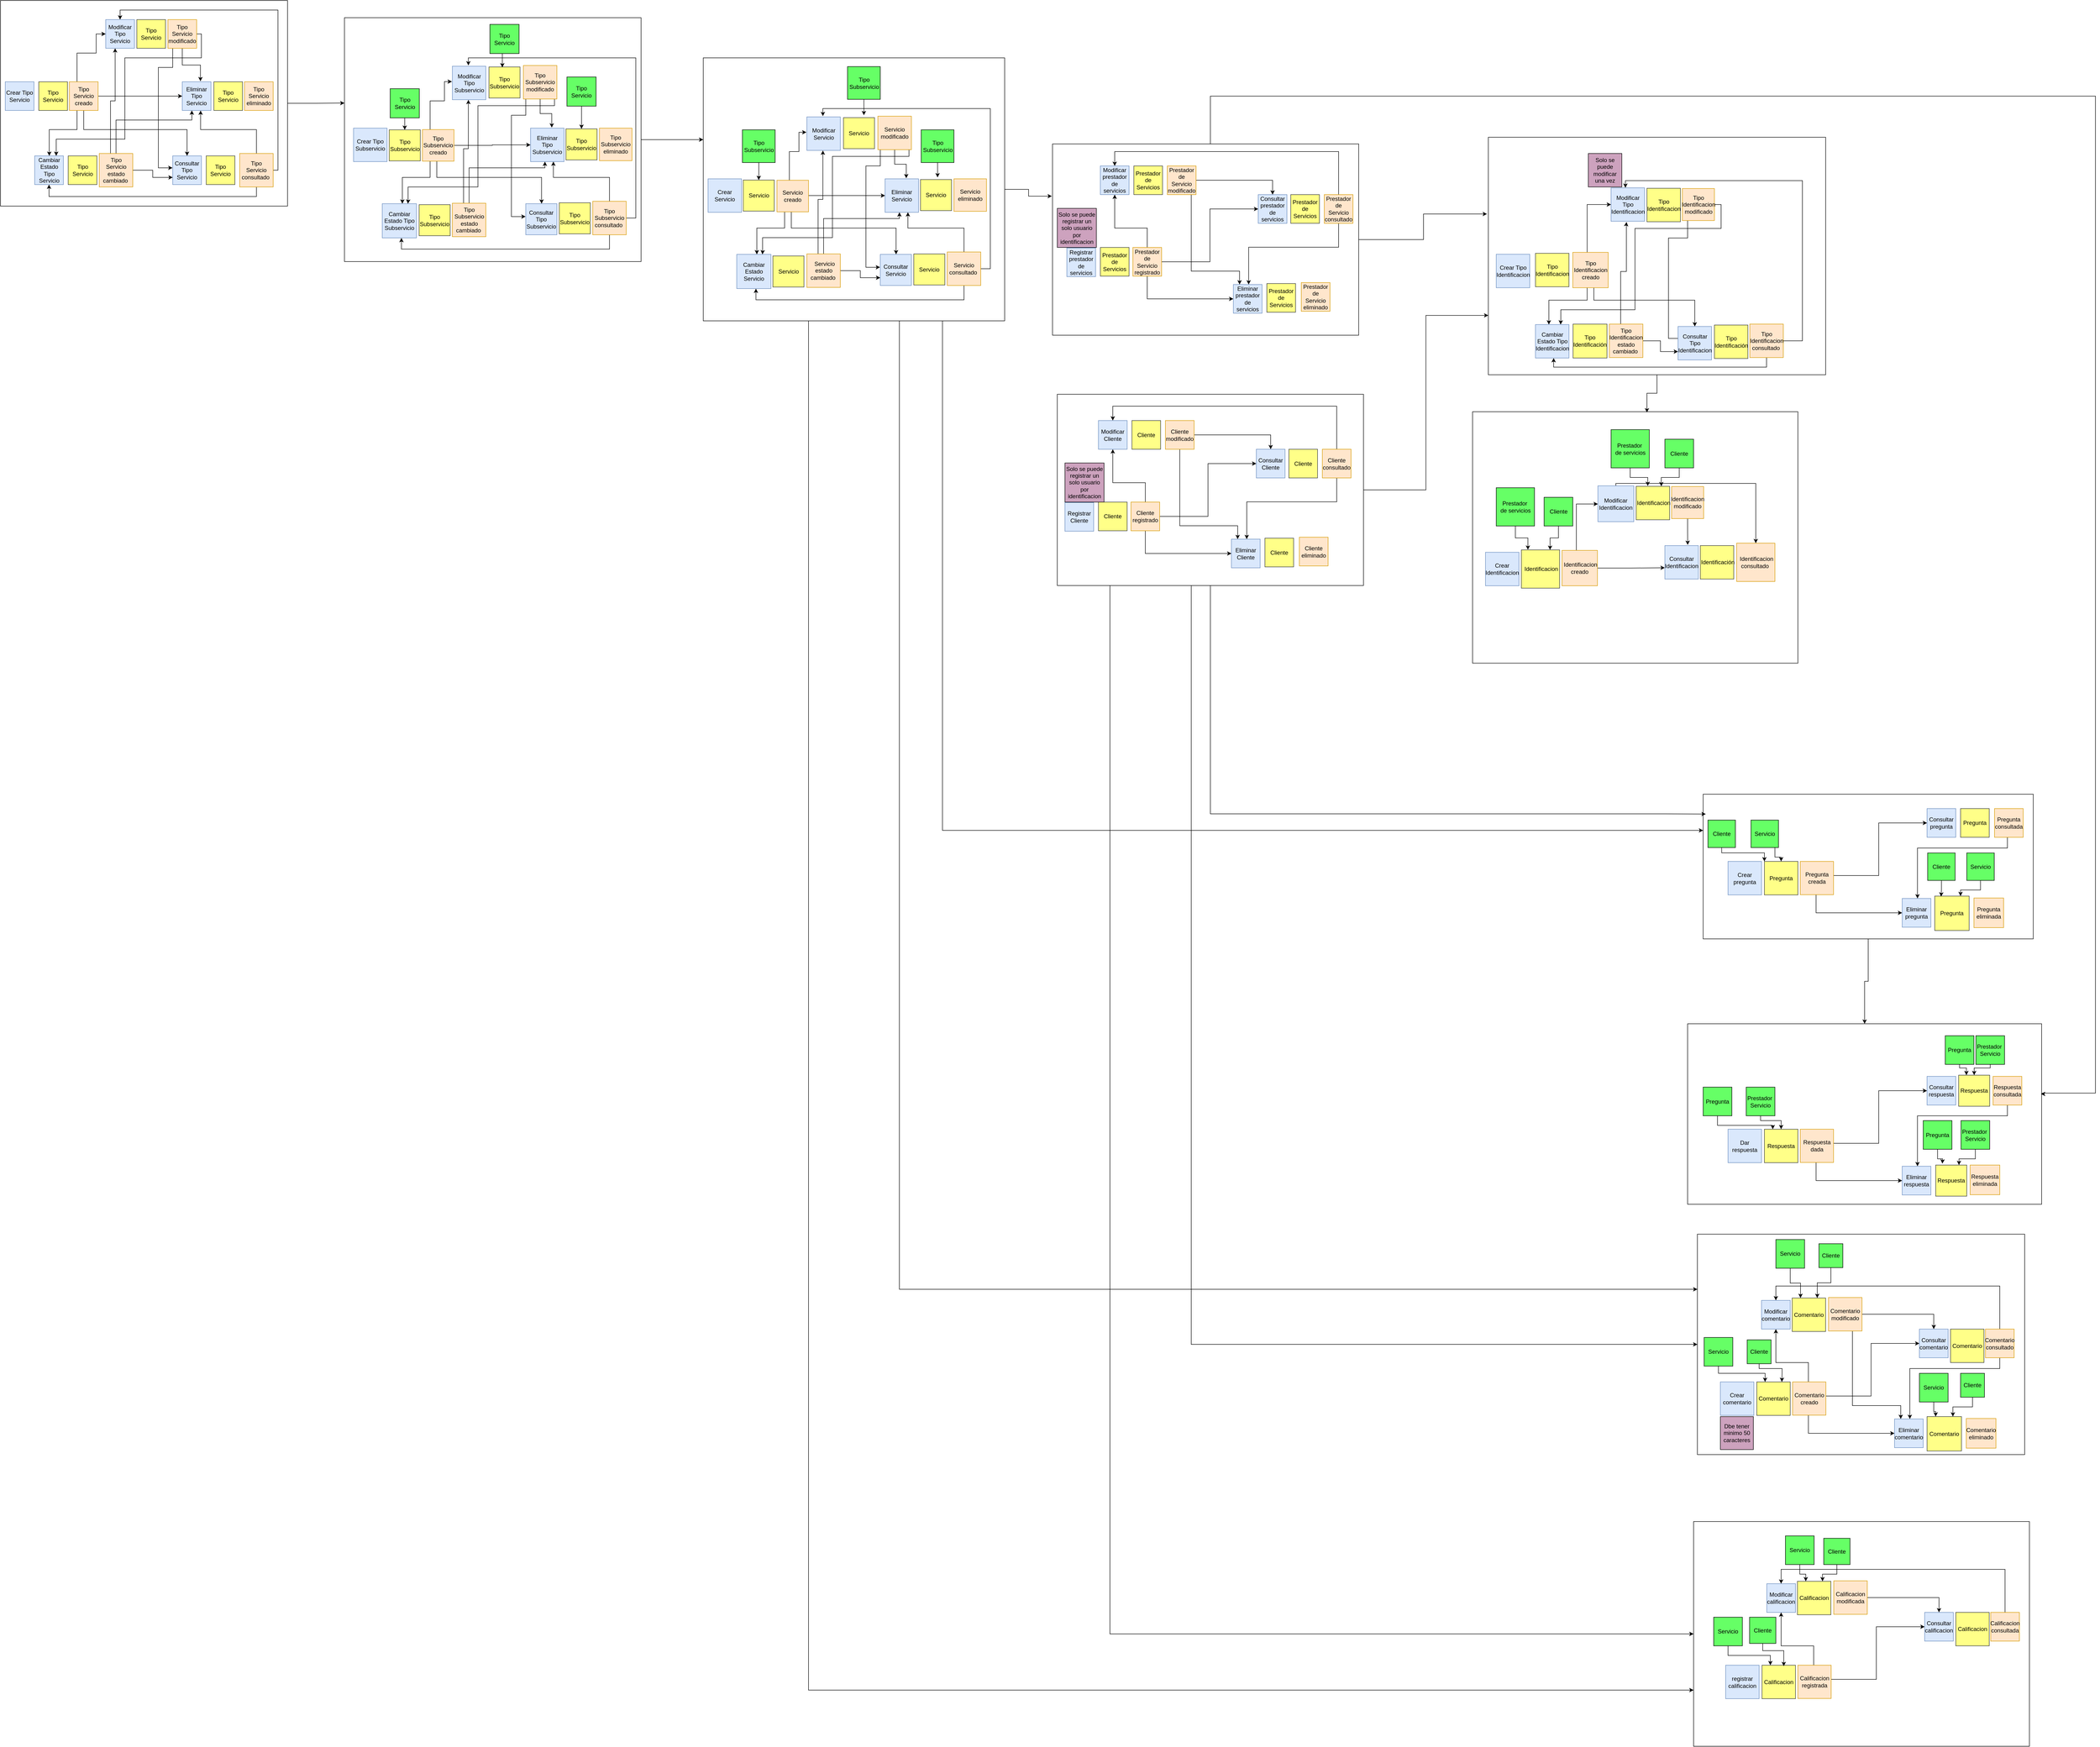 <mxfile version="20.3.2" type="device"><diagram id="-Y3m5ooNXVty31zNaaM7" name="Página-1"><mxGraphModel dx="4416" dy="1651" grid="1" gridSize="10" guides="1" tooltips="1" connect="1" arrows="1" fold="1" page="1" pageScale="1" pageWidth="827" pageHeight="1169" math="0" shadow="0"><root><mxCell id="0"/><mxCell id="1" parent="0"/><mxCell id="Mb-ZuSxclDaPqT8CMn-W-9" value="Registrar prestador de servicios" style="whiteSpace=wrap;html=1;aspect=fixed;fillColor=#dae8fc;strokeColor=#6c8ebf;" parent="1" vertex="1"><mxGeometry x="-980" y="-612.5" width="60" height="60" as="geometry"/></mxCell><mxCell id="Mb-ZuSxclDaPqT8CMn-W-10" value="Crear Tipo Servicio&lt;span style=&quot;color: rgba(0, 0, 0, 0); font-family: monospace; font-size: 0px; text-align: start;&quot;&gt;%3CmxGraphModel%3E%3Croot%3E%3CmxCell%20id%3D%220%22%2F%3E%3CmxCell%20id%3D%221%22%20parent%3D%220%22%2F%3E%3CmxCell%20id%3D%222%22%20value%3D%22Tipo%20Servicio%22%20style%3D%22whiteSpace%3Dwrap%3Bhtml%3D1%3Baspect%3Dfixed%3BfillColor%3D%23ffff88%3BstrokeColor%3D%2336393d%3B%22%20vertex%3D%221%22%20parent%3D%221%22%3E%3CmxGeometry%20x%3D%22480%22%20y%3D%221045%22%20width%3D%2260%22%20height%3D%2260%22%20as%3D%22geometry%22%2F%3E%3C%2FmxCell%3E%3C%2Froot%3E%3C%2FmxGraphModel%3E&lt;/span&gt;" style="whiteSpace=wrap;html=1;aspect=fixed;fillColor=#dae8fc;strokeColor=#6c8ebf;" parent="1" vertex="1"><mxGeometry x="-3199" y="-960" width="60" height="60" as="geometry"/></mxCell><mxCell id="Mb-ZuSxclDaPqT8CMn-W-40" value="Prestador de Servicios" style="whiteSpace=wrap;html=1;aspect=fixed;fillColor=#ffff88;strokeColor=#36393d;" parent="1" vertex="1"><mxGeometry x="-910" y="-613.5" width="60" height="60" as="geometry"/></mxCell><mxCell id="Mb-ZuSxclDaPqT8CMn-W-41" value="Tipo Servicio" style="whiteSpace=wrap;html=1;aspect=fixed;fillColor=#ffff88;strokeColor=#36393d;" parent="1" vertex="1"><mxGeometry x="-3129" y="-960" width="60" height="60" as="geometry"/></mxCell><mxCell id="Mb-ZuSxclDaPqT8CMn-W-153" style="edgeStyle=orthogonalEdgeStyle;rounded=0;orthogonalLoop=1;jettySize=auto;html=1;entryX=0.5;entryY=1;entryDx=0;entryDy=0;fontColor=#8BBA8A;" parent="1" source="Mb-ZuSxclDaPqT8CMn-W-47" target="Mb-ZuSxclDaPqT8CMn-W-150" edge="1"><mxGeometry relative="1" as="geometry"><Array as="points"><mxPoint x="-812" y="-654"/><mxPoint x="-880" y="-654"/></Array></mxGeometry></mxCell><mxCell id="Mb-ZuSxclDaPqT8CMn-W-154" style="edgeStyle=orthogonalEdgeStyle;rounded=0;orthogonalLoop=1;jettySize=auto;html=1;entryX=0;entryY=0.5;entryDx=0;entryDy=0;fontColor=#8BBA8A;" parent="1" source="Mb-ZuSxclDaPqT8CMn-W-47" target="Mb-ZuSxclDaPqT8CMn-W-151" edge="1"><mxGeometry relative="1" as="geometry"><Array as="points"><mxPoint x="-681" y="-584"/><mxPoint x="-681" y="-694"/></Array></mxGeometry></mxCell><mxCell id="Mb-ZuSxclDaPqT8CMn-W-155" style="edgeStyle=orthogonalEdgeStyle;rounded=0;orthogonalLoop=1;jettySize=auto;html=1;entryX=0;entryY=0.5;entryDx=0;entryDy=0;fontColor=#8BBA8A;" parent="1" source="Mb-ZuSxclDaPqT8CMn-W-47" target="Mb-ZuSxclDaPqT8CMn-W-152" edge="1"><mxGeometry relative="1" as="geometry"><Array as="points"><mxPoint x="-812" y="-506"/></Array></mxGeometry></mxCell><mxCell id="Mb-ZuSxclDaPqT8CMn-W-47" value="Prestador de Servicio registrado" style="whiteSpace=wrap;html=1;aspect=fixed;fillColor=#ffe6cc;strokeColor=#d79b00;" parent="1" vertex="1"><mxGeometry x="-842" y="-613.5" width="60" height="60" as="geometry"/></mxCell><mxCell id="Mb-ZuSxclDaPqT8CMn-W-61" style="edgeStyle=orthogonalEdgeStyle;rounded=0;orthogonalLoop=1;jettySize=auto;html=1;entryX=0;entryY=0.5;entryDx=0;entryDy=0;fontColor=#8BBA8A;" parent="1" source="Mb-ZuSxclDaPqT8CMn-W-48" target="Mb-ZuSxclDaPqT8CMn-W-57" edge="1"><mxGeometry relative="1" as="geometry"><Array as="points"><mxPoint x="-3049" y="-1020"/><mxPoint x="-3009" y="-1020"/><mxPoint x="-3009" y="-1060"/></Array></mxGeometry></mxCell><mxCell id="Mb-ZuSxclDaPqT8CMn-W-62" style="edgeStyle=orthogonalEdgeStyle;rounded=0;orthogonalLoop=1;jettySize=auto;html=1;entryX=0;entryY=0.5;entryDx=0;entryDy=0;fontColor=#8BBA8A;" parent="1" source="Mb-ZuSxclDaPqT8CMn-W-48" target="Mb-ZuSxclDaPqT8CMn-W-58" edge="1"><mxGeometry relative="1" as="geometry"/></mxCell><mxCell id="Mb-ZuSxclDaPqT8CMn-W-63" style="edgeStyle=orthogonalEdgeStyle;rounded=0;orthogonalLoop=1;jettySize=auto;html=1;fontColor=#8BBA8A;" parent="1" source="Mb-ZuSxclDaPqT8CMn-W-48" target="Mb-ZuSxclDaPqT8CMn-W-60" edge="1"><mxGeometry relative="1" as="geometry"><Array as="points"><mxPoint x="-3049" y="-860"/><mxPoint x="-3107" y="-860"/></Array></mxGeometry></mxCell><mxCell id="Mb-ZuSxclDaPqT8CMn-W-64" style="edgeStyle=orthogonalEdgeStyle;rounded=0;orthogonalLoop=1;jettySize=auto;html=1;entryX=0.5;entryY=0;entryDx=0;entryDy=0;fontColor=#8BBA8A;" parent="1" source="Mb-ZuSxclDaPqT8CMn-W-48" target="Mb-ZuSxclDaPqT8CMn-W-59" edge="1"><mxGeometry relative="1" as="geometry"><Array as="points"><mxPoint x="-3035" y="-860"/><mxPoint x="-2819" y="-860"/></Array></mxGeometry></mxCell><mxCell id="Mb-ZuSxclDaPqT8CMn-W-48" value="Tipo Servicio creado" style="whiteSpace=wrap;html=1;aspect=fixed;fillColor=#ffe6cc;strokeColor=#d79b00;" parent="1" vertex="1"><mxGeometry x="-3065" y="-960" width="60" height="60" as="geometry"/></mxCell><mxCell id="Mb-ZuSxclDaPqT8CMn-W-65" style="edgeStyle=orthogonalEdgeStyle;rounded=0;orthogonalLoop=1;jettySize=auto;html=1;entryX=0.633;entryY=-0.017;entryDx=0;entryDy=0;entryPerimeter=0;fontColor=#8BBA8A;" parent="1" source="Mb-ZuSxclDaPqT8CMn-W-49" target="Mb-ZuSxclDaPqT8CMn-W-58" edge="1"><mxGeometry relative="1" as="geometry"/></mxCell><mxCell id="Mb-ZuSxclDaPqT8CMn-W-66" style="edgeStyle=orthogonalEdgeStyle;rounded=0;orthogonalLoop=1;jettySize=auto;html=1;entryX=-0.006;entryY=0.413;entryDx=0;entryDy=0;fontColor=#8BBA8A;entryPerimeter=0;" parent="1" source="Mb-ZuSxclDaPqT8CMn-W-49" target="Mb-ZuSxclDaPqT8CMn-W-59" edge="1"><mxGeometry relative="1" as="geometry"><Array as="points"><mxPoint x="-2849" y="-990"/><mxPoint x="-2879" y="-990"/><mxPoint x="-2879" y="-780"/><mxPoint x="-2849" y="-780"/></Array></mxGeometry></mxCell><mxCell id="Mb-ZuSxclDaPqT8CMn-W-67" style="edgeStyle=orthogonalEdgeStyle;rounded=0;orthogonalLoop=1;jettySize=auto;html=1;entryX=0.75;entryY=0;entryDx=0;entryDy=0;fontColor=#8BBA8A;exitX=1;exitY=0.5;exitDx=0;exitDy=0;" parent="1" source="Mb-ZuSxclDaPqT8CMn-W-49" target="Mb-ZuSxclDaPqT8CMn-W-60" edge="1"><mxGeometry relative="1" as="geometry"><Array as="points"><mxPoint x="-2789" y="-1060"/><mxPoint x="-2789" y="-1010"/><mxPoint x="-2949" y="-1010"/><mxPoint x="-2949" y="-840"/><mxPoint x="-3093" y="-840"/></Array></mxGeometry></mxCell><mxCell id="Mb-ZuSxclDaPqT8CMn-W-49" value="Tipo Servicio modificado" style="whiteSpace=wrap;html=1;aspect=fixed;fillColor=#ffe6cc;strokeColor=#d79b00;" parent="1" vertex="1"><mxGeometry x="-2859" y="-1090" width="60" height="60" as="geometry"/></mxCell><mxCell id="Mb-ZuSxclDaPqT8CMn-W-50" value="Tipo Servicio eliminado" style="whiteSpace=wrap;html=1;aspect=fixed;fillColor=#ffe6cc;strokeColor=#d79b00;" parent="1" vertex="1"><mxGeometry x="-2699" y="-960" width="60" height="60" as="geometry"/></mxCell><mxCell id="Mb-ZuSxclDaPqT8CMn-W-71" style="edgeStyle=orthogonalEdgeStyle;rounded=0;orthogonalLoop=1;jettySize=auto;html=1;entryX=0.639;entryY=1.003;entryDx=0;entryDy=0;entryPerimeter=0;fontColor=#8BBA8A;" parent="1" source="Mb-ZuSxclDaPqT8CMn-W-51" target="Mb-ZuSxclDaPqT8CMn-W-58" edge="1"><mxGeometry relative="1" as="geometry"><Array as="points"><mxPoint x="-2674" y="-860"/><mxPoint x="-2791" y="-860"/></Array></mxGeometry></mxCell><mxCell id="Mb-ZuSxclDaPqT8CMn-W-72" style="edgeStyle=orthogonalEdgeStyle;rounded=0;orthogonalLoop=1;jettySize=auto;html=1;fontColor=#8BBA8A;entryX=0.5;entryY=1;entryDx=0;entryDy=0;" parent="1" source="Mb-ZuSxclDaPqT8CMn-W-51" target="Mb-ZuSxclDaPqT8CMn-W-60" edge="1"><mxGeometry relative="1" as="geometry"><mxPoint x="-2909" y="-720.0" as="targetPoint"/><Array as="points"><mxPoint x="-2674" y="-720"/><mxPoint x="-3107" y="-720"/></Array></mxGeometry></mxCell><mxCell id="Mb-ZuSxclDaPqT8CMn-W-73" style="edgeStyle=orthogonalEdgeStyle;rounded=0;orthogonalLoop=1;jettySize=auto;html=1;fontColor=#8BBA8A;entryX=0.5;entryY=0;entryDx=0;entryDy=0;" parent="1" source="Mb-ZuSxclDaPqT8CMn-W-51" target="Mb-ZuSxclDaPqT8CMn-W-57" edge="1"><mxGeometry relative="1" as="geometry"><mxPoint x="-2729" y="-1190" as="targetPoint"/><Array as="points"><mxPoint x="-2629" y="-775"/><mxPoint x="-2629" y="-1110"/><mxPoint x="-2959" y="-1110"/></Array></mxGeometry></mxCell><mxCell id="Mb-ZuSxclDaPqT8CMn-W-51" value="Tipo Servicio consultado&amp;nbsp;" style="whiteSpace=wrap;html=1;aspect=fixed;fillColor=#ffe6cc;strokeColor=#d79b00;" parent="1" vertex="1"><mxGeometry x="-2709" y="-810" width="70" height="70" as="geometry"/></mxCell><mxCell id="Mb-ZuSxclDaPqT8CMn-W-68" style="edgeStyle=orthogonalEdgeStyle;rounded=0;orthogonalLoop=1;jettySize=auto;html=1;entryX=0;entryY=0.75;entryDx=0;entryDy=0;fontColor=#8BBA8A;" parent="1" source="Mb-ZuSxclDaPqT8CMn-W-52" target="Mb-ZuSxclDaPqT8CMn-W-59" edge="1"><mxGeometry relative="1" as="geometry"/></mxCell><mxCell id="Mb-ZuSxclDaPqT8CMn-W-69" style="edgeStyle=orthogonalEdgeStyle;rounded=0;orthogonalLoop=1;jettySize=auto;html=1;fontColor=#8BBA8A;" parent="1" source="Mb-ZuSxclDaPqT8CMn-W-52" target="Mb-ZuSxclDaPqT8CMn-W-58" edge="1"><mxGeometry relative="1" as="geometry"><mxPoint x="-2809" y="-900" as="targetPoint"/><Array as="points"><mxPoint x="-2968" y="-880"/><mxPoint x="-2809" y="-880"/></Array></mxGeometry></mxCell><mxCell id="Mb-ZuSxclDaPqT8CMn-W-70" style="edgeStyle=orthogonalEdgeStyle;rounded=0;orthogonalLoop=1;jettySize=auto;html=1;fontColor=#8BBA8A;entryX=0.328;entryY=0.999;entryDx=0;entryDy=0;entryPerimeter=0;" parent="1" source="Mb-ZuSxclDaPqT8CMn-W-52" target="Mb-ZuSxclDaPqT8CMn-W-57" edge="1"><mxGeometry relative="1" as="geometry"><mxPoint x="-2969" y="-1020" as="targetPoint"/><Array as="points"><mxPoint x="-2979" y="-920"/><mxPoint x="-2969" y="-920"/></Array></mxGeometry></mxCell><mxCell id="Mb-ZuSxclDaPqT8CMn-W-52" value="Tipo Servicio estado cambiado&amp;nbsp;" style="whiteSpace=wrap;html=1;aspect=fixed;fillColor=#ffe6cc;strokeColor=#d79b00;" parent="1" vertex="1"><mxGeometry x="-3002.5" y="-810" width="70" height="70" as="geometry"/></mxCell><mxCell id="Mb-ZuSxclDaPqT8CMn-W-53" value="Tipo Servicio" style="whiteSpace=wrap;html=1;aspect=fixed;fillColor=#ffff88;strokeColor=#36393d;" parent="1" vertex="1"><mxGeometry x="-2763" y="-960" width="60" height="60" as="geometry"/></mxCell><mxCell id="Mb-ZuSxclDaPqT8CMn-W-54" value="Tipo Servicio" style="whiteSpace=wrap;html=1;aspect=fixed;fillColor=#ffff88;strokeColor=#36393d;" parent="1" vertex="1"><mxGeometry x="-2924" y="-1090" width="60" height="60" as="geometry"/></mxCell><mxCell id="Mb-ZuSxclDaPqT8CMn-W-55" value="Tipo Servicio" style="whiteSpace=wrap;html=1;aspect=fixed;fillColor=#ffff88;strokeColor=#36393d;" parent="1" vertex="1"><mxGeometry x="-2779" y="-805" width="60" height="60" as="geometry"/></mxCell><mxCell id="Mb-ZuSxclDaPqT8CMn-W-56" value="Tipo Servicio" style="whiteSpace=wrap;html=1;aspect=fixed;fillColor=#ffff88;strokeColor=#36393d;" parent="1" vertex="1"><mxGeometry x="-3067.5" y="-805" width="60" height="60" as="geometry"/></mxCell><mxCell id="Mb-ZuSxclDaPqT8CMn-W-57" value="Modificar Tipo Servicio" style="whiteSpace=wrap;html=1;aspect=fixed;fillColor=#dae8fc;strokeColor=#6c8ebf;" parent="1" vertex="1"><mxGeometry x="-2989" y="-1090" width="60" height="60" as="geometry"/></mxCell><mxCell id="Mb-ZuSxclDaPqT8CMn-W-58" value="Eliminar Tipo Servicio" style="whiteSpace=wrap;html=1;aspect=fixed;fillColor=#dae8fc;strokeColor=#6c8ebf;" parent="1" vertex="1"><mxGeometry x="-2829" y="-960" width="60" height="60" as="geometry"/></mxCell><mxCell id="Mb-ZuSxclDaPqT8CMn-W-59" value="Consultar Tipo Servicio" style="whiteSpace=wrap;html=1;aspect=fixed;fillColor=#dae8fc;strokeColor=#6c8ebf;" parent="1" vertex="1"><mxGeometry x="-2849" y="-805" width="60" height="60" as="geometry"/></mxCell><mxCell id="Mb-ZuSxclDaPqT8CMn-W-60" value="Cambiar Estado Tipo Servicio" style="whiteSpace=wrap;html=1;aspect=fixed;fillColor=#dae8fc;strokeColor=#6c8ebf;" parent="1" vertex="1"><mxGeometry x="-3137.5" y="-805" width="60" height="60" as="geometry"/></mxCell><mxCell id="mLS0Zi70yTn4LdL_OHLd-98" style="edgeStyle=orthogonalEdgeStyle;rounded=0;orthogonalLoop=1;jettySize=auto;html=1;entryX=0;entryY=0.35;entryDx=0;entryDy=0;entryPerimeter=0;" parent="1" source="Mb-ZuSxclDaPqT8CMn-W-74" target="Mb-ZuSxclDaPqT8CMn-W-103" edge="1"><mxGeometry relative="1" as="geometry"/></mxCell><mxCell id="Mb-ZuSxclDaPqT8CMn-W-74" value="" style="rounded=0;whiteSpace=wrap;html=1;labelBackgroundColor=#030201;fillColor=none;" parent="1" vertex="1"><mxGeometry x="-3209" y="-1130" width="600" height="430" as="geometry"/></mxCell><mxCell id="Mb-ZuSxclDaPqT8CMn-W-75" value="Crear Tipo Subservicio&lt;span style=&quot;color: rgba(0, 0, 0, 0); font-family: monospace; font-size: 0px; text-align: start;&quot;&gt;%3CmxGraphModel%3E%3Croot%3E%3CmxCell%20id%3D%220%22%2F%3E%3CmxCell%20id%3D%221%22%20parent%3D%220%22%2F%3E%3CmxCell%20id%3D%222%22%20value%3D%22Tipo%20Servicio%22%20style%3D%22whiteSpace%3Dwrap%3Bhtml%3D1%3Baspect%3Dfixed%3BfillColor%3D%23ffff88%3BstrokeColor%3D%2336393d%3B%22%20vertex%3D%221%22%20parent%3D%221%22%3E%3CmxGeometry%20x%3D%22480%22%20y%3D%221045%22%20width%3D%2260%22%20height%3D%2260%22%20as%3D%22geometry%22%2F%3E%3C%2FmxCell%3E%3C%2Froot%3E%3C%2FmxGraphModel%3E&lt;/span&gt;" style="whiteSpace=wrap;html=1;aspect=fixed;fillColor=#dae8fc;strokeColor=#6c8ebf;" parent="1" vertex="1"><mxGeometry x="-2471" y="-863" width="70" height="70" as="geometry"/></mxCell><mxCell id="Mb-ZuSxclDaPqT8CMn-W-77" style="edgeStyle=orthogonalEdgeStyle;rounded=0;orthogonalLoop=1;jettySize=auto;html=1;entryX=-0.012;entryY=0.459;entryDx=0;entryDy=0;fontColor=#8BBA8A;entryPerimeter=0;" parent="1" source="Mb-ZuSxclDaPqT8CMn-W-81" target="Mb-ZuSxclDaPqT8CMn-W-99" edge="1"><mxGeometry relative="1" as="geometry"><Array as="points"><mxPoint x="-2311" y="-920"/><mxPoint x="-2281" y="-920"/><mxPoint x="-2281" y="-960"/></Array></mxGeometry></mxCell><mxCell id="Mb-ZuSxclDaPqT8CMn-W-78" style="edgeStyle=orthogonalEdgeStyle;rounded=0;orthogonalLoop=1;jettySize=auto;html=1;entryX=0;entryY=0.5;entryDx=0;entryDy=0;fontColor=#8BBA8A;" parent="1" source="Mb-ZuSxclDaPqT8CMn-W-81" target="Mb-ZuSxclDaPqT8CMn-W-100" edge="1"><mxGeometry relative="1" as="geometry"/></mxCell><mxCell id="Mb-ZuSxclDaPqT8CMn-W-79" style="edgeStyle=orthogonalEdgeStyle;rounded=0;orthogonalLoop=1;jettySize=auto;html=1;fontColor=#8BBA8A;" parent="1" source="Mb-ZuSxclDaPqT8CMn-W-81" target="Mb-ZuSxclDaPqT8CMn-W-102" edge="1"><mxGeometry relative="1" as="geometry"><Array as="points"><mxPoint x="-2311" y="-760"/><mxPoint x="-2369" y="-760"/></Array></mxGeometry></mxCell><mxCell id="Mb-ZuSxclDaPqT8CMn-W-80" style="edgeStyle=orthogonalEdgeStyle;rounded=0;orthogonalLoop=1;jettySize=auto;html=1;entryX=0.5;entryY=0;entryDx=0;entryDy=0;fontColor=#8BBA8A;" parent="1" source="Mb-ZuSxclDaPqT8CMn-W-81" target="Mb-ZuSxclDaPqT8CMn-W-101" edge="1"><mxGeometry relative="1" as="geometry"><Array as="points"><mxPoint x="-2297" y="-760"/><mxPoint x="-2078" y="-760"/><mxPoint x="-2078" y="-705"/></Array></mxGeometry></mxCell><mxCell id="Mb-ZuSxclDaPqT8CMn-W-81" value="Tipo Subservicio creado" style="whiteSpace=wrap;html=1;aspect=fixed;fillColor=#ffe6cc;strokeColor=#d79b00;" parent="1" vertex="1"><mxGeometry x="-2327" y="-860" width="66" height="66" as="geometry"/></mxCell><mxCell id="Mb-ZuSxclDaPqT8CMn-W-82" style="edgeStyle=orthogonalEdgeStyle;rounded=0;orthogonalLoop=1;jettySize=auto;html=1;entryX=0.633;entryY=-0.017;entryDx=0;entryDy=0;entryPerimeter=0;fontColor=#8BBA8A;" parent="1" source="Mb-ZuSxclDaPqT8CMn-W-85" target="Mb-ZuSxclDaPqT8CMn-W-100" edge="1"><mxGeometry relative="1" as="geometry"/></mxCell><mxCell id="Mb-ZuSxclDaPqT8CMn-W-83" style="edgeStyle=orthogonalEdgeStyle;rounded=0;orthogonalLoop=1;jettySize=auto;html=1;entryX=-0.006;entryY=0.413;entryDx=0;entryDy=0;fontColor=#8BBA8A;entryPerimeter=0;" parent="1" source="Mb-ZuSxclDaPqT8CMn-W-85" target="Mb-ZuSxclDaPqT8CMn-W-101" edge="1"><mxGeometry relative="1" as="geometry"><Array as="points"><mxPoint x="-2111" y="-890"/><mxPoint x="-2141" y="-890"/><mxPoint x="-2141" y="-678"/><mxPoint x="-2121" y="-678"/></Array></mxGeometry></mxCell><mxCell id="Mb-ZuSxclDaPqT8CMn-W-84" style="edgeStyle=orthogonalEdgeStyle;rounded=0;orthogonalLoop=1;jettySize=auto;html=1;entryX=0.75;entryY=0;entryDx=0;entryDy=0;fontColor=#8BBA8A;exitX=1;exitY=0.5;exitDx=0;exitDy=0;" parent="1" source="Mb-ZuSxclDaPqT8CMn-W-85" target="Mb-ZuSxclDaPqT8CMn-W-102" edge="1"><mxGeometry relative="1" as="geometry"><Array as="points"><mxPoint x="-2051" y="-960"/><mxPoint x="-2051" y="-910"/><mxPoint x="-2211" y="-910"/><mxPoint x="-2211" y="-740"/><mxPoint x="-2357" y="-740"/><mxPoint x="-2357" y="-710"/><mxPoint x="-2357" y="-710"/></Array></mxGeometry></mxCell><mxCell id="Mb-ZuSxclDaPqT8CMn-W-85" value="Tipo Subservicio modificado" style="whiteSpace=wrap;html=1;aspect=fixed;fillColor=#ffe6cc;strokeColor=#d79b00;" parent="1" vertex="1"><mxGeometry x="-2116" y="-994" width="70" height="70" as="geometry"/></mxCell><mxCell id="Mb-ZuSxclDaPqT8CMn-W-86" value="Tipo Subservicio eliminado" style="whiteSpace=wrap;html=1;aspect=fixed;fillColor=#ffe6cc;strokeColor=#d79b00;" parent="1" vertex="1"><mxGeometry x="-1957" y="-863" width="68" height="68" as="geometry"/></mxCell><mxCell id="Mb-ZuSxclDaPqT8CMn-W-87" style="edgeStyle=orthogonalEdgeStyle;rounded=0;orthogonalLoop=1;jettySize=auto;html=1;entryX=0.682;entryY=0.998;entryDx=0;entryDy=0;entryPerimeter=0;fontColor=#8BBA8A;" parent="1" source="Mb-ZuSxclDaPqT8CMn-W-90" target="Mb-ZuSxclDaPqT8CMn-W-100" edge="1"><mxGeometry relative="1" as="geometry"><Array as="points"><mxPoint x="-1936" y="-760"/><mxPoint x="-2053" y="-760"/></Array></mxGeometry></mxCell><mxCell id="Mb-ZuSxclDaPqT8CMn-W-88" style="edgeStyle=orthogonalEdgeStyle;rounded=0;orthogonalLoop=1;jettySize=auto;html=1;fontColor=#8BBA8A;entryX=0.561;entryY=1.002;entryDx=0;entryDy=0;entryPerimeter=0;" parent="1" source="Mb-ZuSxclDaPqT8CMn-W-90" target="Mb-ZuSxclDaPqT8CMn-W-102" edge="1"><mxGeometry relative="1" as="geometry"><mxPoint x="-2171" y="-620.0" as="targetPoint"/><Array as="points"><mxPoint x="-1936" y="-610"/><mxPoint x="-2371" y="-610"/></Array></mxGeometry></mxCell><mxCell id="Mb-ZuSxclDaPqT8CMn-W-89" style="edgeStyle=orthogonalEdgeStyle;rounded=0;orthogonalLoop=1;jettySize=auto;html=1;fontColor=#8BBA8A;entryX=0.479;entryY=-0.023;entryDx=0;entryDy=0;entryPerimeter=0;" parent="1" source="Mb-ZuSxclDaPqT8CMn-W-90" target="Mb-ZuSxclDaPqT8CMn-W-99" edge="1"><mxGeometry relative="1" as="geometry"><mxPoint x="-2231" y="-1000" as="targetPoint"/><Array as="points"><mxPoint x="-1881" y="-675"/><mxPoint x="-1881" y="-1010"/><mxPoint x="-2231" y="-1010"/></Array></mxGeometry></mxCell><mxCell id="Mb-ZuSxclDaPqT8CMn-W-90" value="Tipo Subservicio consultado&amp;nbsp;" style="whiteSpace=wrap;html=1;aspect=fixed;fillColor=#ffe6cc;strokeColor=#d79b00;" parent="1" vertex="1"><mxGeometry x="-1971" y="-710" width="70" height="70" as="geometry"/></mxCell><mxCell id="Mb-ZuSxclDaPqT8CMn-W-92" style="edgeStyle=orthogonalEdgeStyle;rounded=0;orthogonalLoop=1;jettySize=auto;html=1;fontColor=#8BBA8A;" parent="1" source="Mb-ZuSxclDaPqT8CMn-W-94" target="Mb-ZuSxclDaPqT8CMn-W-100" edge="1"><mxGeometry relative="1" as="geometry"><mxPoint x="-2071" y="-800" as="targetPoint"/><Array as="points"><mxPoint x="-2230" y="-780"/><mxPoint x="-2071" y="-780"/></Array></mxGeometry></mxCell><mxCell id="Mb-ZuSxclDaPqT8CMn-W-93" style="edgeStyle=orthogonalEdgeStyle;rounded=0;orthogonalLoop=1;jettySize=auto;html=1;fontColor=#8BBA8A;entryX=0.479;entryY=1.004;entryDx=0;entryDy=0;entryPerimeter=0;" parent="1" source="Mb-ZuSxclDaPqT8CMn-W-94" target="Mb-ZuSxclDaPqT8CMn-W-99" edge="1"><mxGeometry relative="1" as="geometry"><mxPoint x="-2231" y="-920" as="targetPoint"/><Array as="points"><mxPoint x="-2241" y="-820"/><mxPoint x="-2231" y="-820"/></Array></mxGeometry></mxCell><mxCell id="Mb-ZuSxclDaPqT8CMn-W-94" value="Tipo Subservicio estado cambiado&amp;nbsp;" style="whiteSpace=wrap;html=1;aspect=fixed;fillColor=#ffe6cc;strokeColor=#d79b00;" parent="1" vertex="1"><mxGeometry x="-2264.5" y="-706" width="70" height="70" as="geometry"/></mxCell><mxCell id="Mb-ZuSxclDaPqT8CMn-W-96" value="Tipo Subservicio" style="whiteSpace=wrap;html=1;aspect=fixed;fillColor=#ffff88;strokeColor=#36393d;" parent="1" vertex="1"><mxGeometry x="-2188" y="-991" width="65" height="65" as="geometry"/></mxCell><mxCell id="Mb-ZuSxclDaPqT8CMn-W-99" value="Modificar Tipo Subservicio" style="whiteSpace=wrap;html=1;aspect=fixed;fillColor=#dae8fc;strokeColor=#6c8ebf;" parent="1" vertex="1"><mxGeometry x="-2264.5" y="-992.5" width="70" height="70" as="geometry"/></mxCell><mxCell id="Mb-ZuSxclDaPqT8CMn-W-100" value="Eliminar Tipo Subservicio" style="whiteSpace=wrap;html=1;aspect=fixed;fillColor=#dae8fc;strokeColor=#6c8ebf;" parent="1" vertex="1"><mxGeometry x="-2101" y="-863" width="70" height="70" as="geometry"/></mxCell><mxCell id="Mb-ZuSxclDaPqT8CMn-W-101" value="Consultar Tipo Subservicio" style="whiteSpace=wrap;html=1;aspect=fixed;fillColor=#dae8fc;strokeColor=#6c8ebf;" parent="1" vertex="1"><mxGeometry x="-2111" y="-705" width="65" height="65" as="geometry"/></mxCell><mxCell id="Mb-ZuSxclDaPqT8CMn-W-102" value="Cambiar Estado Tipo Subservicio" style="whiteSpace=wrap;html=1;aspect=fixed;fillColor=#dae8fc;strokeColor=#6c8ebf;" parent="1" vertex="1"><mxGeometry x="-2411" y="-705" width="71.5" height="71.5" as="geometry"/></mxCell><mxCell id="Mb-ZuSxclDaPqT8CMn-W-104" value="Tipo Subservicio" style="whiteSpace=wrap;html=1;aspect=fixed;fillColor=#ffff88;strokeColor=#36393d;" parent="1" vertex="1"><mxGeometry x="-2396.5" y="-859.5" width="65" height="65" as="geometry"/></mxCell><mxCell id="Mb-ZuSxclDaPqT8CMn-W-105" value="Tipo Subservicio" style="whiteSpace=wrap;html=1;aspect=fixed;fillColor=#ffff88;strokeColor=#36393d;" parent="1" vertex="1"><mxGeometry x="-2334" y="-703" width="65" height="65" as="geometry"/></mxCell><mxCell id="Mb-ZuSxclDaPqT8CMn-W-106" value="Tipo Subservicio" style="whiteSpace=wrap;html=1;aspect=fixed;fillColor=#ffff88;strokeColor=#36393d;" parent="1" vertex="1"><mxGeometry x="-2041" y="-707" width="65" height="65" as="geometry"/></mxCell><mxCell id="Mb-ZuSxclDaPqT8CMn-W-107" value="Tipo Subservicio" style="whiteSpace=wrap;html=1;aspect=fixed;fillColor=#ffff88;strokeColor=#36393d;" parent="1" vertex="1"><mxGeometry x="-2027" y="-861.5" width="65" height="65" as="geometry"/></mxCell><mxCell id="Mb-ZuSxclDaPqT8CMn-W-109" value="Crear Servicio&lt;span style=&quot;color: rgba(0, 0, 0, 0); font-family: monospace; font-size: 0px; text-align: start;&quot;&gt;%3CmxGraphModel%3E%3Croot%3E%3CmxCell%20id%3D%220%22%2F%3E%3CmxCell%20id%3D%221%22%20parent%3D%220%22%2F%3E%3CmxCell%20id%3D%222%22%20value%3D%22Tipo%20Servicio%22%20style%3D%22whiteSpace%3Dwrap%3Bhtml%3D1%3Baspect%3Dfixed%3BfillColor%3D%23ffff88%3BstrokeColor%3D%2336393d%3B%22%20vertex%3D%221%22%20parent%3D%221%22%3E%3CmxGeometry%20x%3D%22480%22%20y%3D%221045%22%20width%3D%2260%22%20height%3D%2260%22%20as%3D%22geometry%22%2F%3E%3C%2FmxCell%3E%3C%2Froot%3E%3C%2FmxGraphModel%3E&lt;/span&gt;" style="whiteSpace=wrap;html=1;aspect=fixed;fillColor=#dae8fc;strokeColor=#6c8ebf;" parent="1" vertex="1"><mxGeometry x="-1730" y="-757" width="70" height="70" as="geometry"/></mxCell><mxCell id="Mb-ZuSxclDaPqT8CMn-W-110" style="edgeStyle=orthogonalEdgeStyle;rounded=0;orthogonalLoop=1;jettySize=auto;html=1;entryX=-0.012;entryY=0.459;entryDx=0;entryDy=0;fontColor=#8BBA8A;entryPerimeter=0;" parent="1" source="Mb-ZuSxclDaPqT8CMn-W-114" target="Mb-ZuSxclDaPqT8CMn-W-129" edge="1"><mxGeometry relative="1" as="geometry"><Array as="points"><mxPoint x="-1560" y="-814"/><mxPoint x="-1540" y="-814"/><mxPoint x="-1540" y="-854"/></Array></mxGeometry></mxCell><mxCell id="Mb-ZuSxclDaPqT8CMn-W-111" style="edgeStyle=orthogonalEdgeStyle;rounded=0;orthogonalLoop=1;jettySize=auto;html=1;entryX=0;entryY=0.5;entryDx=0;entryDy=0;fontColor=#8BBA8A;" parent="1" source="Mb-ZuSxclDaPqT8CMn-W-114" target="Mb-ZuSxclDaPqT8CMn-W-130" edge="1"><mxGeometry relative="1" as="geometry"><Array as="points"><mxPoint x="-1360" y="-722"/><mxPoint x="-1360" y="-722"/></Array></mxGeometry></mxCell><mxCell id="Mb-ZuSxclDaPqT8CMn-W-112" style="edgeStyle=orthogonalEdgeStyle;rounded=0;orthogonalLoop=1;jettySize=auto;html=1;fontColor=#8BBA8A;" parent="1" source="Mb-ZuSxclDaPqT8CMn-W-114" target="Mb-ZuSxclDaPqT8CMn-W-132" edge="1"><mxGeometry relative="1" as="geometry"><Array as="points"><mxPoint x="-1570" y="-654"/><mxPoint x="-1628" y="-654"/></Array></mxGeometry></mxCell><mxCell id="Mb-ZuSxclDaPqT8CMn-W-113" style="edgeStyle=orthogonalEdgeStyle;rounded=0;orthogonalLoop=1;jettySize=auto;html=1;entryX=0.5;entryY=0;entryDx=0;entryDy=0;fontColor=#8BBA8A;" parent="1" source="Mb-ZuSxclDaPqT8CMn-W-114" target="Mb-ZuSxclDaPqT8CMn-W-131" edge="1"><mxGeometry relative="1" as="geometry"><Array as="points"><mxPoint x="-1556" y="-654"/><mxPoint x="-1337" y="-654"/><mxPoint x="-1337" y="-599"/></Array></mxGeometry></mxCell><mxCell id="Mb-ZuSxclDaPqT8CMn-W-114" value="Servicio creado" style="whiteSpace=wrap;html=1;aspect=fixed;fillColor=#ffe6cc;strokeColor=#d79b00;" parent="1" vertex="1"><mxGeometry x="-1586" y="-754" width="66" height="66" as="geometry"/></mxCell><mxCell id="Mb-ZuSxclDaPqT8CMn-W-115" style="edgeStyle=orthogonalEdgeStyle;rounded=0;orthogonalLoop=1;jettySize=auto;html=1;entryX=0.633;entryY=-0.017;entryDx=0;entryDy=0;entryPerimeter=0;fontColor=#8BBA8A;" parent="1" source="Mb-ZuSxclDaPqT8CMn-W-118" target="Mb-ZuSxclDaPqT8CMn-W-130" edge="1"><mxGeometry relative="1" as="geometry"/></mxCell><mxCell id="Mb-ZuSxclDaPqT8CMn-W-116" style="edgeStyle=orthogonalEdgeStyle;rounded=0;orthogonalLoop=1;jettySize=auto;html=1;entryX=-0.006;entryY=0.413;entryDx=0;entryDy=0;fontColor=#8BBA8A;entryPerimeter=0;" parent="1" source="Mb-ZuSxclDaPqT8CMn-W-118" target="Mb-ZuSxclDaPqT8CMn-W-131" edge="1"><mxGeometry relative="1" as="geometry"><Array as="points"><mxPoint x="-1370" y="-784"/><mxPoint x="-1400" y="-784"/><mxPoint x="-1400" y="-572"/><mxPoint x="-1380" y="-572"/></Array></mxGeometry></mxCell><mxCell id="Mb-ZuSxclDaPqT8CMn-W-117" style="edgeStyle=orthogonalEdgeStyle;rounded=0;orthogonalLoop=1;jettySize=auto;html=1;entryX=0.75;entryY=0;entryDx=0;entryDy=0;fontColor=#8BBA8A;exitX=1;exitY=0.5;exitDx=0;exitDy=0;" parent="1" source="Mb-ZuSxclDaPqT8CMn-W-118" target="Mb-ZuSxclDaPqT8CMn-W-132" edge="1"><mxGeometry relative="1" as="geometry"><Array as="points"><mxPoint x="-1310" y="-854"/><mxPoint x="-1310" y="-804"/><mxPoint x="-1470" y="-804"/><mxPoint x="-1470" y="-634"/><mxPoint x="-1616" y="-634"/><mxPoint x="-1616" y="-604"/><mxPoint x="-1616" y="-604"/></Array></mxGeometry></mxCell><mxCell id="Mb-ZuSxclDaPqT8CMn-W-118" value="Servicio modificado" style="whiteSpace=wrap;html=1;aspect=fixed;fillColor=#ffe6cc;strokeColor=#d79b00;" parent="1" vertex="1"><mxGeometry x="-1375" y="-888" width="70" height="70" as="geometry"/></mxCell><mxCell id="Mb-ZuSxclDaPqT8CMn-W-119" value="Servicio eliminado" style="whiteSpace=wrap;html=1;aspect=fixed;fillColor=#ffe6cc;strokeColor=#d79b00;" parent="1" vertex="1"><mxGeometry x="-1216" y="-757" width="68" height="68" as="geometry"/></mxCell><mxCell id="Mb-ZuSxclDaPqT8CMn-W-120" style="edgeStyle=orthogonalEdgeStyle;rounded=0;orthogonalLoop=1;jettySize=auto;html=1;entryX=0.682;entryY=0.998;entryDx=0;entryDy=0;entryPerimeter=0;fontColor=#8BBA8A;" parent="1" source="Mb-ZuSxclDaPqT8CMn-W-123" target="Mb-ZuSxclDaPqT8CMn-W-130" edge="1"><mxGeometry relative="1" as="geometry"><Array as="points"><mxPoint x="-1195" y="-654"/><mxPoint x="-1312" y="-654"/></Array></mxGeometry></mxCell><mxCell id="Mb-ZuSxclDaPqT8CMn-W-121" style="edgeStyle=orthogonalEdgeStyle;rounded=0;orthogonalLoop=1;jettySize=auto;html=1;fontColor=#8BBA8A;entryX=0.561;entryY=1.002;entryDx=0;entryDy=0;entryPerimeter=0;" parent="1" source="Mb-ZuSxclDaPqT8CMn-W-123" target="Mb-ZuSxclDaPqT8CMn-W-132" edge="1"><mxGeometry relative="1" as="geometry"><mxPoint x="-1430" y="-514.0" as="targetPoint"/><Array as="points"><mxPoint x="-1195" y="-504"/><mxPoint x="-1630" y="-504"/></Array></mxGeometry></mxCell><mxCell id="Mb-ZuSxclDaPqT8CMn-W-122" style="edgeStyle=orthogonalEdgeStyle;rounded=0;orthogonalLoop=1;jettySize=auto;html=1;fontColor=#8BBA8A;entryX=0.479;entryY=-0.023;entryDx=0;entryDy=0;entryPerimeter=0;" parent="1" source="Mb-ZuSxclDaPqT8CMn-W-123" target="Mb-ZuSxclDaPqT8CMn-W-129" edge="1"><mxGeometry relative="1" as="geometry"><mxPoint x="-1490" y="-894" as="targetPoint"/><Array as="points"><mxPoint x="-1140" y="-569"/><mxPoint x="-1140" y="-904"/><mxPoint x="-1490" y="-904"/></Array></mxGeometry></mxCell><mxCell id="Mb-ZuSxclDaPqT8CMn-W-123" value="Servicio consultado&amp;nbsp;" style="whiteSpace=wrap;html=1;aspect=fixed;fillColor=#ffe6cc;strokeColor=#d79b00;" parent="1" vertex="1"><mxGeometry x="-1230" y="-604" width="70" height="70" as="geometry"/></mxCell><mxCell id="Mb-ZuSxclDaPqT8CMn-W-124" style="edgeStyle=orthogonalEdgeStyle;rounded=0;orthogonalLoop=1;jettySize=auto;html=1;entryX=0;entryY=0.75;entryDx=0;entryDy=0;fontColor=#8BBA8A;" parent="1" source="Mb-ZuSxclDaPqT8CMn-W-127" target="Mb-ZuSxclDaPqT8CMn-W-131" edge="1"><mxGeometry relative="1" as="geometry"/></mxCell><mxCell id="Mb-ZuSxclDaPqT8CMn-W-125" style="edgeStyle=orthogonalEdgeStyle;rounded=0;orthogonalLoop=1;jettySize=auto;html=1;fontColor=#8BBA8A;" parent="1" source="Mb-ZuSxclDaPqT8CMn-W-127" target="Mb-ZuSxclDaPqT8CMn-W-130" edge="1"><mxGeometry relative="1" as="geometry"><mxPoint x="-1330" y="-694" as="targetPoint"/><Array as="points"><mxPoint x="-1489" y="-674"/><mxPoint x="-1330" y="-674"/></Array></mxGeometry></mxCell><mxCell id="Mb-ZuSxclDaPqT8CMn-W-126" style="edgeStyle=orthogonalEdgeStyle;rounded=0;orthogonalLoop=1;jettySize=auto;html=1;fontColor=#8BBA8A;entryX=0.479;entryY=1.004;entryDx=0;entryDy=0;entryPerimeter=0;" parent="1" source="Mb-ZuSxclDaPqT8CMn-W-127" target="Mb-ZuSxclDaPqT8CMn-W-129" edge="1"><mxGeometry relative="1" as="geometry"><mxPoint x="-1490" y="-814" as="targetPoint"/><Array as="points"><mxPoint x="-1500" y="-714"/><mxPoint x="-1490" y="-714"/></Array></mxGeometry></mxCell><mxCell id="Mb-ZuSxclDaPqT8CMn-W-127" value="&amp;nbsp;Servicio estado cambiado&amp;nbsp;" style="whiteSpace=wrap;html=1;aspect=fixed;fillColor=#ffe6cc;strokeColor=#d79b00;" parent="1" vertex="1"><mxGeometry x="-1523.5" y="-600" width="70" height="70" as="geometry"/></mxCell><mxCell id="Mb-ZuSxclDaPqT8CMn-W-128" value="Servicio" style="whiteSpace=wrap;html=1;aspect=fixed;fillColor=#ffff88;strokeColor=#36393d;" parent="1" vertex="1"><mxGeometry x="-1447" y="-885" width="65" height="65" as="geometry"/></mxCell><mxCell id="Mb-ZuSxclDaPqT8CMn-W-129" value="Modificar Servicio" style="whiteSpace=wrap;html=1;aspect=fixed;fillColor=#dae8fc;strokeColor=#6c8ebf;" parent="1" vertex="1"><mxGeometry x="-1523.5" y="-886.5" width="70" height="70" as="geometry"/></mxCell><mxCell id="Mb-ZuSxclDaPqT8CMn-W-130" value="Eliminar Servicio" style="whiteSpace=wrap;html=1;aspect=fixed;fillColor=#dae8fc;strokeColor=#6c8ebf;" parent="1" vertex="1"><mxGeometry x="-1360" y="-757" width="70" height="70" as="geometry"/></mxCell><mxCell id="Mb-ZuSxclDaPqT8CMn-W-131" value="Consultar Servicio" style="whiteSpace=wrap;html=1;aspect=fixed;fillColor=#dae8fc;strokeColor=#6c8ebf;" parent="1" vertex="1"><mxGeometry x="-1370" y="-599" width="65" height="65" as="geometry"/></mxCell><mxCell id="Mb-ZuSxclDaPqT8CMn-W-132" value="Cambiar Estado Servicio" style="whiteSpace=wrap;html=1;aspect=fixed;fillColor=#dae8fc;strokeColor=#6c8ebf;" parent="1" vertex="1"><mxGeometry x="-1670" y="-599" width="71.5" height="71.5" as="geometry"/></mxCell><mxCell id="mLS0Zi70yTn4LdL_OHLd-100" style="edgeStyle=orthogonalEdgeStyle;rounded=0;orthogonalLoop=1;jettySize=auto;html=1;entryX=-0.002;entryY=0.273;entryDx=0;entryDy=0;entryPerimeter=0;" parent="1" source="Mb-ZuSxclDaPqT8CMn-W-133" target="Mb-ZuSxclDaPqT8CMn-W-161" edge="1"><mxGeometry relative="1" as="geometry"/></mxCell><mxCell id="mLS0Zi70yTn4LdL_OHLd-106" style="edgeStyle=orthogonalEdgeStyle;rounded=0;orthogonalLoop=1;jettySize=auto;html=1;entryX=0;entryY=0.25;entryDx=0;entryDy=0;" parent="1" source="Mb-ZuSxclDaPqT8CMn-W-133" target="Mb-ZuSxclDaPqT8CMn-W-308" edge="1"><mxGeometry relative="1" as="geometry"><Array as="points"><mxPoint x="-1240" y="606"/></Array></mxGeometry></mxCell><mxCell id="mLS0Zi70yTn4LdL_OHLd-112" style="edgeStyle=orthogonalEdgeStyle;rounded=0;orthogonalLoop=1;jettySize=auto;html=1;entryX=0;entryY=0.25;entryDx=0;entryDy=0;" parent="1" source="Mb-ZuSxclDaPqT8CMn-W-133" target="Mb-ZuSxclDaPqT8CMn-W-266" edge="1"><mxGeometry relative="1" as="geometry"><Array as="points"><mxPoint x="-1330" y="1565"/></Array></mxGeometry></mxCell><mxCell id="mLS0Zi70yTn4LdL_OHLd-113" style="edgeStyle=orthogonalEdgeStyle;rounded=0;orthogonalLoop=1;jettySize=auto;html=1;entryX=0;entryY=0.75;entryDx=0;entryDy=0;" parent="1" source="Mb-ZuSxclDaPqT8CMn-W-133" target="Mb-ZuSxclDaPqT8CMn-W-287" edge="1"><mxGeometry relative="1" as="geometry"><Array as="points"><mxPoint x="-1520" y="2404"/></Array></mxGeometry></mxCell><mxCell id="Mb-ZuSxclDaPqT8CMn-W-133" value="" style="rounded=0;whiteSpace=wrap;html=1;labelBackgroundColor=#030201;fillColor=none;" parent="1" vertex="1"><mxGeometry x="-1740" y="-1010" width="630" height="550" as="geometry"/></mxCell><mxCell id="Mb-ZuSxclDaPqT8CMn-W-137" value="Servicio" style="whiteSpace=wrap;html=1;aspect=fixed;fillColor=#ffff88;strokeColor=#36393d;" parent="1" vertex="1"><mxGeometry x="-1286" y="-755.5" width="65" height="65" as="geometry"/></mxCell><mxCell id="Mb-ZuSxclDaPqT8CMn-W-138" value="Servicio" style="whiteSpace=wrap;html=1;aspect=fixed;fillColor=#ffff88;strokeColor=#36393d;" parent="1" vertex="1"><mxGeometry x="-1300" y="-600" width="65" height="65" as="geometry"/></mxCell><mxCell id="Mb-ZuSxclDaPqT8CMn-W-139" value="Servicio" style="whiteSpace=wrap;html=1;aspect=fixed;fillColor=#ffff88;strokeColor=#36393d;" parent="1" vertex="1"><mxGeometry x="-1594.5" y="-595.75" width="65" height="65" as="geometry"/></mxCell><mxCell id="Mb-ZuSxclDaPqT8CMn-W-140" value="Servicio" style="whiteSpace=wrap;html=1;aspect=fixed;fillColor=#ffff88;strokeColor=#36393d;" parent="1" vertex="1"><mxGeometry x="-1656.5" y="-754.5" width="65" height="65" as="geometry"/></mxCell><mxCell id="Mb-ZuSxclDaPqT8CMn-W-157" style="edgeStyle=orthogonalEdgeStyle;rounded=0;orthogonalLoop=1;jettySize=auto;html=1;entryX=0.5;entryY=0;entryDx=0;entryDy=0;fontColor=#8BBA8A;" parent="1" source="Mb-ZuSxclDaPqT8CMn-W-142" target="Mb-ZuSxclDaPqT8CMn-W-150" edge="1"><mxGeometry relative="1" as="geometry"><Array as="points"><mxPoint x="-412" y="-814"/><mxPoint x="-880" y="-814"/></Array></mxGeometry></mxCell><mxCell id="Mb-ZuSxclDaPqT8CMn-W-158" style="edgeStyle=orthogonalEdgeStyle;rounded=0;orthogonalLoop=1;jettySize=auto;html=1;fontColor=#8BBA8A;" parent="1" source="Mb-ZuSxclDaPqT8CMn-W-142" target="Mb-ZuSxclDaPqT8CMn-W-152" edge="1"><mxGeometry relative="1" as="geometry"><Array as="points"><mxPoint x="-412" y="-614"/><mxPoint x="-600" y="-614"/></Array></mxGeometry></mxCell><mxCell id="Mb-ZuSxclDaPqT8CMn-W-142" value="Prestador de Servicio consultado" style="whiteSpace=wrap;html=1;aspect=fixed;fillColor=#ffe6cc;strokeColor=#d79b00;" parent="1" vertex="1"><mxGeometry x="-442" y="-724" width="60" height="60" as="geometry"/></mxCell><mxCell id="Mb-ZuSxclDaPqT8CMn-W-143" value="Prestador de Servicio eliminado" style="whiteSpace=wrap;html=1;aspect=fixed;fillColor=#ffe6cc;strokeColor=#d79b00;" parent="1" vertex="1"><mxGeometry x="-490" y="-540" width="60" height="60" as="geometry"/></mxCell><mxCell id="Mb-ZuSxclDaPqT8CMn-W-159" style="edgeStyle=orthogonalEdgeStyle;rounded=0;orthogonalLoop=1;jettySize=auto;html=1;entryX=0.5;entryY=0;entryDx=0;entryDy=0;fontColor=#8BBA8A;" parent="1" source="Mb-ZuSxclDaPqT8CMn-W-144" target="Mb-ZuSxclDaPqT8CMn-W-151" edge="1"><mxGeometry relative="1" as="geometry"/></mxCell><mxCell id="Mb-ZuSxclDaPqT8CMn-W-160" style="edgeStyle=orthogonalEdgeStyle;rounded=0;orthogonalLoop=1;jettySize=auto;html=1;fontColor=#8BBA8A;" parent="1" source="Mb-ZuSxclDaPqT8CMn-W-144" target="Mb-ZuSxclDaPqT8CMn-W-152" edge="1"><mxGeometry relative="1" as="geometry"><Array as="points"><mxPoint x="-720" y="-564"/><mxPoint x="-619" y="-564"/></Array></mxGeometry></mxCell><mxCell id="Mb-ZuSxclDaPqT8CMn-W-144" value="Prestador de Servicio modificado" style="whiteSpace=wrap;html=1;aspect=fixed;fillColor=#ffe6cc;strokeColor=#d79b00;" parent="1" vertex="1"><mxGeometry x="-770" y="-784" width="60" height="60" as="geometry"/></mxCell><mxCell id="Mb-ZuSxclDaPqT8CMn-W-145" value="Prestador de Servicios" style="whiteSpace=wrap;html=1;aspect=fixed;fillColor=#ffff88;strokeColor=#36393d;" parent="1" vertex="1"><mxGeometry x="-562" y="-538" width="60" height="60" as="geometry"/></mxCell><mxCell id="Mb-ZuSxclDaPqT8CMn-W-146" value="Prestador de Servicios" style="whiteSpace=wrap;html=1;aspect=fixed;fillColor=#ffff88;strokeColor=#36393d;" parent="1" vertex="1"><mxGeometry x="-840" y="-784" width="60" height="60" as="geometry"/></mxCell><mxCell id="Mb-ZuSxclDaPqT8CMn-W-147" value="Prestador de Servicios" style="whiteSpace=wrap;html=1;aspect=fixed;fillColor=#ffff88;strokeColor=#36393d;" parent="1" vertex="1"><mxGeometry x="-512" y="-724" width="60" height="60" as="geometry"/></mxCell><mxCell id="Mb-ZuSxclDaPqT8CMn-W-150" value="Modificar prestador de servicios" style="whiteSpace=wrap;html=1;aspect=fixed;fillColor=#dae8fc;strokeColor=#6c8ebf;" parent="1" vertex="1"><mxGeometry x="-910" y="-784" width="60" height="60" as="geometry"/></mxCell><mxCell id="Mb-ZuSxclDaPqT8CMn-W-151" value="Consultar&lt;br&gt;prestador de servicios" style="whiteSpace=wrap;html=1;aspect=fixed;fillColor=#dae8fc;strokeColor=#6c8ebf;" parent="1" vertex="1"><mxGeometry x="-580" y="-724" width="60" height="60" as="geometry"/></mxCell><mxCell id="Mb-ZuSxclDaPqT8CMn-W-152" value="Eliminar&lt;br&gt;prestador de servicios" style="whiteSpace=wrap;html=1;aspect=fixed;fillColor=#dae8fc;strokeColor=#6c8ebf;" parent="1" vertex="1"><mxGeometry x="-632" y="-536" width="60" height="60" as="geometry"/></mxCell><mxCell id="mLS0Zi70yTn4LdL_OHLd-101" style="edgeStyle=orthogonalEdgeStyle;rounded=0;orthogonalLoop=1;jettySize=auto;html=1;entryX=-0.004;entryY=0.323;entryDx=0;entryDy=0;entryPerimeter=0;" parent="1" source="Mb-ZuSxclDaPqT8CMn-W-161" target="Mb-ZuSxclDaPqT8CMn-W-213" edge="1"><mxGeometry relative="1" as="geometry"/></mxCell><mxCell id="mLS0Zi70yTn4LdL_OHLd-109" style="edgeStyle=orthogonalEdgeStyle;rounded=0;orthogonalLoop=1;jettySize=auto;html=1;entryX=0.998;entryY=0.389;entryDx=0;entryDy=0;entryPerimeter=0;" parent="1" source="Mb-ZuSxclDaPqT8CMn-W-161" target="Mb-ZuSxclDaPqT8CMn-W-328" edge="1"><mxGeometry relative="1" as="geometry"><Array as="points"><mxPoint x="-680" y="-930"/><mxPoint x="1170" y="-930"/><mxPoint x="1170" y="1155"/><mxPoint x="1059" y="1155"/><mxPoint x="1059" y="1157"/></Array></mxGeometry></mxCell><mxCell id="Mb-ZuSxclDaPqT8CMn-W-161" value="" style="rounded=0;whiteSpace=wrap;html=1;labelBackgroundColor=#030201;fillColor=none;" parent="1" vertex="1"><mxGeometry x="-1010" y="-830" width="640" height="400" as="geometry"/></mxCell><mxCell id="Mb-ZuSxclDaPqT8CMn-W-165" value="Registrar Cliente" style="whiteSpace=wrap;html=1;aspect=fixed;fillColor=#dae8fc;strokeColor=#6c8ebf;" parent="1" vertex="1"><mxGeometry x="-984" y="-80" width="60" height="60" as="geometry"/></mxCell><mxCell id="Mb-ZuSxclDaPqT8CMn-W-166" value="Cliente" style="whiteSpace=wrap;html=1;aspect=fixed;fillColor=#ffff88;strokeColor=#36393d;" parent="1" vertex="1"><mxGeometry x="-914" y="-81" width="60" height="60" as="geometry"/></mxCell><mxCell id="Mb-ZuSxclDaPqT8CMn-W-167" style="edgeStyle=orthogonalEdgeStyle;rounded=0;orthogonalLoop=1;jettySize=auto;html=1;entryX=0.5;entryY=1;entryDx=0;entryDy=0;fontColor=#8BBA8A;" parent="1" source="Mb-ZuSxclDaPqT8CMn-W-170" target="Mb-ZuSxclDaPqT8CMn-W-181" edge="1"><mxGeometry relative="1" as="geometry"><Array as="points"><mxPoint x="-816" y="-121.5"/><mxPoint x="-884" y="-121.5"/></Array></mxGeometry></mxCell><mxCell id="Mb-ZuSxclDaPqT8CMn-W-168" style="edgeStyle=orthogonalEdgeStyle;rounded=0;orthogonalLoop=1;jettySize=auto;html=1;entryX=0;entryY=0.5;entryDx=0;entryDy=0;fontColor=#8BBA8A;" parent="1" source="Mb-ZuSxclDaPqT8CMn-W-170" target="Mb-ZuSxclDaPqT8CMn-W-182" edge="1"><mxGeometry relative="1" as="geometry"><Array as="points"><mxPoint x="-685" y="-51.5"/><mxPoint x="-685" y="-161.5"/></Array></mxGeometry></mxCell><mxCell id="Mb-ZuSxclDaPqT8CMn-W-169" style="edgeStyle=orthogonalEdgeStyle;rounded=0;orthogonalLoop=1;jettySize=auto;html=1;entryX=0;entryY=0.5;entryDx=0;entryDy=0;fontColor=#8BBA8A;" parent="1" source="Mb-ZuSxclDaPqT8CMn-W-170" target="Mb-ZuSxclDaPqT8CMn-W-183" edge="1"><mxGeometry relative="1" as="geometry"><Array as="points"><mxPoint x="-816" y="26.5"/></Array></mxGeometry></mxCell><mxCell id="Mb-ZuSxclDaPqT8CMn-W-170" value="Cliente registrado" style="whiteSpace=wrap;html=1;aspect=fixed;fillColor=#ffe6cc;strokeColor=#d79b00;" parent="1" vertex="1"><mxGeometry x="-846" y="-81" width="60" height="60" as="geometry"/></mxCell><mxCell id="Mb-ZuSxclDaPqT8CMn-W-171" style="edgeStyle=orthogonalEdgeStyle;rounded=0;orthogonalLoop=1;jettySize=auto;html=1;entryX=0.5;entryY=0;entryDx=0;entryDy=0;fontColor=#8BBA8A;" parent="1" source="Mb-ZuSxclDaPqT8CMn-W-173" target="Mb-ZuSxclDaPqT8CMn-W-181" edge="1"><mxGeometry relative="1" as="geometry"><Array as="points"><mxPoint x="-416" y="-281.5"/><mxPoint x="-884" y="-281.5"/></Array></mxGeometry></mxCell><mxCell id="Mb-ZuSxclDaPqT8CMn-W-172" style="edgeStyle=orthogonalEdgeStyle;rounded=0;orthogonalLoop=1;jettySize=auto;html=1;fontColor=#8BBA8A;" parent="1" source="Mb-ZuSxclDaPqT8CMn-W-173" target="Mb-ZuSxclDaPqT8CMn-W-183" edge="1"><mxGeometry relative="1" as="geometry"><Array as="points"><mxPoint x="-416" y="-81.5"/><mxPoint x="-604" y="-81.5"/></Array></mxGeometry></mxCell><mxCell id="Mb-ZuSxclDaPqT8CMn-W-173" value="Cliente consultado" style="whiteSpace=wrap;html=1;aspect=fixed;fillColor=#ffe6cc;strokeColor=#d79b00;" parent="1" vertex="1"><mxGeometry x="-446" y="-191.5" width="60" height="60" as="geometry"/></mxCell><mxCell id="Mb-ZuSxclDaPqT8CMn-W-174" value="Cliente eliminado" style="whiteSpace=wrap;html=1;aspect=fixed;fillColor=#ffe6cc;strokeColor=#d79b00;" parent="1" vertex="1"><mxGeometry x="-494" y="-7.5" width="60" height="60" as="geometry"/></mxCell><mxCell id="Mb-ZuSxclDaPqT8CMn-W-175" style="edgeStyle=orthogonalEdgeStyle;rounded=0;orthogonalLoop=1;jettySize=auto;html=1;entryX=0.5;entryY=0;entryDx=0;entryDy=0;fontColor=#8BBA8A;" parent="1" source="Mb-ZuSxclDaPqT8CMn-W-177" target="Mb-ZuSxclDaPqT8CMn-W-182" edge="1"><mxGeometry relative="1" as="geometry"/></mxCell><mxCell id="Mb-ZuSxclDaPqT8CMn-W-176" style="edgeStyle=orthogonalEdgeStyle;rounded=0;orthogonalLoop=1;jettySize=auto;html=1;fontColor=#8BBA8A;" parent="1" source="Mb-ZuSxclDaPqT8CMn-W-177" target="Mb-ZuSxclDaPqT8CMn-W-183" edge="1"><mxGeometry relative="1" as="geometry"><Array as="points"><mxPoint x="-744" y="-31.5"/><mxPoint x="-623" y="-31.5"/></Array></mxGeometry></mxCell><mxCell id="Mb-ZuSxclDaPqT8CMn-W-177" value="Cliente modificado" style="whiteSpace=wrap;html=1;aspect=fixed;fillColor=#ffe6cc;strokeColor=#d79b00;" parent="1" vertex="1"><mxGeometry x="-774" y="-251.5" width="60" height="60" as="geometry"/></mxCell><mxCell id="Mb-ZuSxclDaPqT8CMn-W-178" value="Cliente" style="whiteSpace=wrap;html=1;aspect=fixed;fillColor=#ffff88;strokeColor=#36393d;" parent="1" vertex="1"><mxGeometry x="-566" y="-5.5" width="60" height="60" as="geometry"/></mxCell><mxCell id="Mb-ZuSxclDaPqT8CMn-W-179" value="Cliente" style="whiteSpace=wrap;html=1;aspect=fixed;fillColor=#ffff88;strokeColor=#36393d;" parent="1" vertex="1"><mxGeometry x="-844" y="-251.5" width="60" height="60" as="geometry"/></mxCell><mxCell id="Mb-ZuSxclDaPqT8CMn-W-180" value="Cliente" style="whiteSpace=wrap;html=1;aspect=fixed;fillColor=#ffff88;strokeColor=#36393d;" parent="1" vertex="1"><mxGeometry x="-516" y="-191.5" width="60" height="60" as="geometry"/></mxCell><mxCell id="Mb-ZuSxclDaPqT8CMn-W-181" value="Modificar Cliente" style="whiteSpace=wrap;html=1;aspect=fixed;fillColor=#dae8fc;strokeColor=#6c8ebf;" parent="1" vertex="1"><mxGeometry x="-914" y="-251.5" width="60" height="60" as="geometry"/></mxCell><mxCell id="Mb-ZuSxclDaPqT8CMn-W-182" value="Consultar&lt;br&gt;Cliente" style="whiteSpace=wrap;html=1;aspect=fixed;fillColor=#dae8fc;strokeColor=#6c8ebf;" parent="1" vertex="1"><mxGeometry x="-584" y="-191.5" width="60" height="60" as="geometry"/></mxCell><mxCell id="Mb-ZuSxclDaPqT8CMn-W-183" value="Eliminar&lt;br&gt;Cliente" style="whiteSpace=wrap;html=1;aspect=fixed;fillColor=#dae8fc;strokeColor=#6c8ebf;" parent="1" vertex="1"><mxGeometry x="-636" y="-3.5" width="60" height="60" as="geometry"/></mxCell><mxCell id="mLS0Zi70yTn4LdL_OHLd-103" style="edgeStyle=orthogonalEdgeStyle;rounded=0;orthogonalLoop=1;jettySize=auto;html=1;entryX=0;entryY=0.75;entryDx=0;entryDy=0;" parent="1" source="Mb-ZuSxclDaPqT8CMn-W-184" target="Mb-ZuSxclDaPqT8CMn-W-213" edge="1"><mxGeometry relative="1" as="geometry"/></mxCell><mxCell id="mLS0Zi70yTn4LdL_OHLd-105" style="edgeStyle=orthogonalEdgeStyle;rounded=0;orthogonalLoop=1;jettySize=auto;html=1;entryX=0.008;entryY=0.137;entryDx=0;entryDy=0;entryPerimeter=0;" parent="1" source="Mb-ZuSxclDaPqT8CMn-W-184" target="Mb-ZuSxclDaPqT8CMn-W-308" edge="1"><mxGeometry relative="1" as="geometry"><Array as="points"><mxPoint x="-680" y="571"/><mxPoint x="270" y="571"/></Array></mxGeometry></mxCell><mxCell id="mLS0Zi70yTn4LdL_OHLd-110" style="edgeStyle=orthogonalEdgeStyle;rounded=0;orthogonalLoop=1;jettySize=auto;html=1;entryX=0;entryY=0.5;entryDx=0;entryDy=0;" parent="1" source="Mb-ZuSxclDaPqT8CMn-W-184" target="Mb-ZuSxclDaPqT8CMn-W-266" edge="1"><mxGeometry relative="1" as="geometry"><Array as="points"><mxPoint x="-720" y="1680"/></Array></mxGeometry></mxCell><mxCell id="mLS0Zi70yTn4LdL_OHLd-111" style="edgeStyle=orthogonalEdgeStyle;rounded=0;orthogonalLoop=1;jettySize=auto;html=1;entryX=0;entryY=0.5;entryDx=0;entryDy=0;" parent="1" source="Mb-ZuSxclDaPqT8CMn-W-184" target="Mb-ZuSxclDaPqT8CMn-W-287" edge="1"><mxGeometry relative="1" as="geometry"><Array as="points"><mxPoint x="-890" y="2286"/></Array></mxGeometry></mxCell><mxCell id="Mb-ZuSxclDaPqT8CMn-W-184" value="" style="rounded=0;whiteSpace=wrap;html=1;labelBackgroundColor=#030201;fillColor=none;" parent="1" vertex="1"><mxGeometry x="-1000" y="-306.5" width="640" height="400" as="geometry"/></mxCell><mxCell id="Mb-ZuSxclDaPqT8CMn-W-185" value="Crear Tipo Identificacion&lt;span style=&quot;color: rgba(0, 0, 0, 0); font-family: monospace; font-size: 0px; text-align: start;&quot;&gt;%3CmxGraphModel%3E%3Croot%3E%3CmxCell%20id%3D%220%22%2F%3E%3CmxCell%20id%3D%221%22%20parent%3D%220%22%2F%3E%3CmxCell%20id%3D%222%22%20value%3D%22Tipo%20Servicio%22%20style%3D%22whiteSpace%3Dwrap%3Bhtml%3D1%3Baspect%3Dfixed%3BfillColor%3D%23ffff88%3BstrokeColor%3D%2336393d%3B%22%20vertex%3D%221%22%20parent%3D%221%22%3E%3CmxGeometry%20x%3D%22480%22%20y%3D%221045%22%20width%3D%2260%22%20height%3D%2260%22%20as%3D%22geometry%22%2F%3E%3C%2FmxCell%3E%3C%2Froot%3E%3C%2FmxGraphModel%3E&lt;/span&gt;" style="whiteSpace=wrap;html=1;aspect=fixed;fillColor=#dae8fc;strokeColor=#6c8ebf;" parent="1" vertex="1"><mxGeometry x="-82.5" y="-599.25" width="70" height="70" as="geometry"/></mxCell><mxCell id="Mb-ZuSxclDaPqT8CMn-W-186" value="Tipo Identificacion" style="whiteSpace=wrap;html=1;aspect=fixed;fillColor=#ffff88;strokeColor=#36393d;" parent="1" vertex="1"><mxGeometry x="-0.5" y="-601.25" width="70" height="70" as="geometry"/></mxCell><mxCell id="Mb-ZuSxclDaPqT8CMn-W-187" style="edgeStyle=orthogonalEdgeStyle;rounded=0;orthogonalLoop=1;jettySize=auto;html=1;entryX=0;entryY=0.5;entryDx=0;entryDy=0;fontColor=#8BBA8A;" parent="1" source="Mb-ZuSxclDaPqT8CMn-W-191" target="Mb-ZuSxclDaPqT8CMn-W-209" edge="1"><mxGeometry relative="1" as="geometry"><Array as="points"><mxPoint x="107.5" y="-703.25"/></Array></mxGeometry></mxCell><mxCell id="Mb-ZuSxclDaPqT8CMn-W-189" style="edgeStyle=orthogonalEdgeStyle;rounded=0;orthogonalLoop=1;jettySize=auto;html=1;fontColor=#8BBA8A;" parent="1" source="Mb-ZuSxclDaPqT8CMn-W-191" target="Mb-ZuSxclDaPqT8CMn-W-212" edge="1"><mxGeometry relative="1" as="geometry"><Array as="points"><mxPoint x="107.5" y="-503.25"/><mxPoint x="27.5" y="-503.25"/></Array></mxGeometry></mxCell><mxCell id="Mb-ZuSxclDaPqT8CMn-W-190" style="edgeStyle=orthogonalEdgeStyle;rounded=0;orthogonalLoop=1;jettySize=auto;html=1;entryX=0.5;entryY=0;entryDx=0;entryDy=0;fontColor=#8BBA8A;" parent="1" source="Mb-ZuSxclDaPqT8CMn-W-191" target="Mb-ZuSxclDaPqT8CMn-W-211" edge="1"><mxGeometry relative="1" as="geometry"><Array as="points"><mxPoint x="121.5" y="-503.25"/><mxPoint x="332.5" y="-503.25"/></Array></mxGeometry></mxCell><mxCell id="Mb-ZuSxclDaPqT8CMn-W-191" value="Tipo Identificacion creado" style="whiteSpace=wrap;html=1;aspect=fixed;fillColor=#ffe6cc;strokeColor=#d79b00;" parent="1" vertex="1"><mxGeometry x="77.5" y="-603.25" width="74" height="74" as="geometry"/></mxCell><mxCell id="Mb-ZuSxclDaPqT8CMn-W-193" style="edgeStyle=orthogonalEdgeStyle;rounded=0;orthogonalLoop=1;jettySize=auto;html=1;entryX=-0.006;entryY=0.413;entryDx=0;entryDy=0;fontColor=#8BBA8A;entryPerimeter=0;" parent="1" source="Mb-ZuSxclDaPqT8CMn-W-195" target="Mb-ZuSxclDaPqT8CMn-W-211" edge="1"><mxGeometry relative="1" as="geometry"><Array as="points"><mxPoint x="317.5" y="-633.25"/><mxPoint x="277.5" y="-633.25"/><mxPoint x="277.5" y="-423.25"/><mxPoint x="307.5" y="-423.25"/><mxPoint x="307.5" y="-419.25"/></Array></mxGeometry></mxCell><mxCell id="Mb-ZuSxclDaPqT8CMn-W-194" style="edgeStyle=orthogonalEdgeStyle;rounded=0;orthogonalLoop=1;jettySize=auto;html=1;entryX=0.75;entryY=0;entryDx=0;entryDy=0;fontColor=#8BBA8A;exitX=1;exitY=0.5;exitDx=0;exitDy=0;" parent="1" source="Mb-ZuSxclDaPqT8CMn-W-195" target="Mb-ZuSxclDaPqT8CMn-W-212" edge="1"><mxGeometry relative="1" as="geometry"><Array as="points"><mxPoint x="387.5" y="-703.25"/><mxPoint x="387.5" y="-653.25"/><mxPoint x="207.5" y="-653.25"/><mxPoint x="207.5" y="-483.25"/><mxPoint x="52.5" y="-483.25"/><mxPoint x="52.5" y="-463.25"/><mxPoint x="51.5" y="-463.25"/></Array></mxGeometry></mxCell><mxCell id="Mb-ZuSxclDaPqT8CMn-W-195" value="Tipo Identificacion modificado" style="whiteSpace=wrap;html=1;aspect=fixed;fillColor=#ffe6cc;strokeColor=#d79b00;" parent="1" vertex="1"><mxGeometry x="306.5" y="-736.75" width="67" height="67" as="geometry"/></mxCell><mxCell id="Mb-ZuSxclDaPqT8CMn-W-198" style="edgeStyle=orthogonalEdgeStyle;rounded=0;orthogonalLoop=1;jettySize=auto;html=1;fontColor=#8BBA8A;" parent="1" source="Mb-ZuSxclDaPqT8CMn-W-200" target="Mb-ZuSxclDaPqT8CMn-W-212" edge="1"><mxGeometry relative="1" as="geometry"><mxPoint x="247.5" y="-363.25" as="targetPoint"/><Array as="points"><mxPoint x="482.5" y="-363.25"/><mxPoint x="37.5" y="-363.25"/></Array></mxGeometry></mxCell><mxCell id="Mb-ZuSxclDaPqT8CMn-W-199" style="edgeStyle=orthogonalEdgeStyle;rounded=0;orthogonalLoop=1;jettySize=auto;html=1;fontColor=#8BBA8A;" parent="1" source="Mb-ZuSxclDaPqT8CMn-W-200" target="Mb-ZuSxclDaPqT8CMn-W-209" edge="1"><mxGeometry relative="1" as="geometry"><mxPoint x="427.5" y="-833.25" as="targetPoint"/><Array as="points"><mxPoint x="557.5" y="-418.25"/><mxPoint x="557.5" y="-753.25"/><mxPoint x="187.5" y="-753.25"/></Array></mxGeometry></mxCell><mxCell id="Mb-ZuSxclDaPqT8CMn-W-200" value="Tipo Identificacion consultado&amp;nbsp;" style="whiteSpace=wrap;html=1;aspect=fixed;fillColor=#ffe6cc;strokeColor=#d79b00;" parent="1" vertex="1"><mxGeometry x="447.5" y="-453.25" width="70" height="70" as="geometry"/></mxCell><mxCell id="Mb-ZuSxclDaPqT8CMn-W-201" style="edgeStyle=orthogonalEdgeStyle;rounded=0;orthogonalLoop=1;jettySize=auto;html=1;entryX=0;entryY=0.75;entryDx=0;entryDy=0;fontColor=#8BBA8A;" parent="1" source="Mb-ZuSxclDaPqT8CMn-W-204" target="Mb-ZuSxclDaPqT8CMn-W-211" edge="1"><mxGeometry relative="1" as="geometry"/></mxCell><mxCell id="Mb-ZuSxclDaPqT8CMn-W-203" style="edgeStyle=orthogonalEdgeStyle;rounded=0;orthogonalLoop=1;jettySize=auto;html=1;fontColor=#8BBA8A;entryX=0.462;entryY=1.022;entryDx=0;entryDy=0;entryPerimeter=0;" parent="1" source="Mb-ZuSxclDaPqT8CMn-W-204" target="Mb-ZuSxclDaPqT8CMn-W-209" edge="1"><mxGeometry relative="1" as="geometry"><mxPoint x="187.5" y="-663.25" as="targetPoint"/><Array as="points"><mxPoint x="177.5" y="-563.25"/><mxPoint x="189.5" y="-563.25"/><mxPoint x="189.5" y="-663.25"/><mxPoint x="189.5" y="-663.25"/></Array></mxGeometry></mxCell><mxCell id="Mb-ZuSxclDaPqT8CMn-W-204" value="Tipo Identificacion estado cambiado&amp;nbsp;" style="whiteSpace=wrap;html=1;aspect=fixed;fillColor=#ffe6cc;strokeColor=#d79b00;" parent="1" vertex="1"><mxGeometry x="154" y="-453.25" width="70" height="70" as="geometry"/></mxCell><mxCell id="Mb-ZuSxclDaPqT8CMn-W-206" value="Tipo Identificacion" style="whiteSpace=wrap;html=1;aspect=fixed;fillColor=#ffff88;strokeColor=#36393d;" parent="1" vertex="1"><mxGeometry x="232.5" y="-737.25" width="70" height="70" as="geometry"/></mxCell><mxCell id="Mb-ZuSxclDaPqT8CMn-W-209" value="Modificar Tipo Identificacion" style="whiteSpace=wrap;html=1;aspect=fixed;fillColor=#dae8fc;strokeColor=#6c8ebf;" parent="1" vertex="1"><mxGeometry x="157.5" y="-738.25" width="70" height="70" as="geometry"/></mxCell><mxCell id="Mb-ZuSxclDaPqT8CMn-W-211" value="Consultar Tipo Identificacion" style="whiteSpace=wrap;html=1;aspect=fixed;fillColor=#dae8fc;strokeColor=#6c8ebf;" parent="1" vertex="1"><mxGeometry x="297.5" y="-448.25" width="70" height="70" as="geometry"/></mxCell><mxCell id="Mb-ZuSxclDaPqT8CMn-W-212" value="Cambiar Estado Tipo Identificacion" style="whiteSpace=wrap;html=1;aspect=fixed;fillColor=#dae8fc;strokeColor=#6c8ebf;" parent="1" vertex="1"><mxGeometry x="-0.5" y="-452.25" width="70" height="70" as="geometry"/></mxCell><mxCell id="mLS0Zi70yTn4LdL_OHLd-102" style="edgeStyle=orthogonalEdgeStyle;rounded=0;orthogonalLoop=1;jettySize=auto;html=1;entryX=0.536;entryY=0.003;entryDx=0;entryDy=0;entryPerimeter=0;" parent="1" source="Mb-ZuSxclDaPqT8CMn-W-213" target="Mb-ZuSxclDaPqT8CMn-W-246" edge="1"><mxGeometry relative="1" as="geometry"/></mxCell><mxCell id="Mb-ZuSxclDaPqT8CMn-W-213" value="" style="rounded=0;whiteSpace=wrap;html=1;labelBackgroundColor=#030201;fillColor=none;" parent="1" vertex="1"><mxGeometry x="-99" y="-844" width="705" height="496.75" as="geometry"/></mxCell><mxCell id="Mb-ZuSxclDaPqT8CMn-W-214" value="Tipo Identificación" style="whiteSpace=wrap;html=1;aspect=fixed;fillColor=#ffff88;strokeColor=#36393d;" parent="1" vertex="1"><mxGeometry x="373.5" y="-451.25" width="70" height="70" as="geometry"/></mxCell><mxCell id="Mb-ZuSxclDaPqT8CMn-W-215" value="Tipo Identificación" style="whiteSpace=wrap;html=1;aspect=fixed;fillColor=#ffff88;strokeColor=#36393d;" parent="1" vertex="1"><mxGeometry x="78" y="-453.25" width="71" height="71" as="geometry"/></mxCell><mxCell id="Mb-ZuSxclDaPqT8CMn-W-216" value="Crear Identificacion&lt;span style=&quot;color: rgba(0, 0, 0, 0); font-family: monospace; font-size: 0px; text-align: start;&quot;&gt;%3CmxGraphModel%3E%3Croot%3E%3CmxCell%20id%3D%220%22%2F%3E%3CmxCell%20id%3D%221%22%20parent%3D%220%22%2F%3E%3CmxCell%20id%3D%222%22%20value%3D%22Tipo%20Servicio%22%20style%3D%22whiteSpace%3Dwrap%3Bhtml%3D1%3Baspect%3Dfixed%3BfillColor%3D%23ffff88%3BstrokeColor%3D%2336393d%3B%22%20vertex%3D%221%22%20parent%3D%221%22%3E%3CmxGeometry%20x%3D%22480%22%20y%3D%221045%22%20width%3D%2260%22%20height%3D%2260%22%20as%3D%22geometry%22%2F%3E%3C%2FmxCell%3E%3C%2Froot%3E%3C%2FmxGraphModel%3E&lt;/span&gt;" style="whiteSpace=wrap;html=1;aspect=fixed;fillColor=#dae8fc;strokeColor=#6c8ebf;" parent="1" vertex="1"><mxGeometry x="-105" y="24" width="70" height="70" as="geometry"/></mxCell><mxCell id="Mb-ZuSxclDaPqT8CMn-W-217" value="&amp;nbsp;Identificacion" style="whiteSpace=wrap;html=1;aspect=fixed;fillColor=#ffff88;strokeColor=#36393d;" parent="1" vertex="1"><mxGeometry x="-30" y="19" width="80" height="80" as="geometry"/></mxCell><mxCell id="Mb-ZuSxclDaPqT8CMn-W-218" style="edgeStyle=orthogonalEdgeStyle;rounded=0;orthogonalLoop=1;jettySize=auto;html=1;entryX=0;entryY=0.5;entryDx=0;entryDy=0;fontColor=#8BBA8A;" parent="1" source="Mb-ZuSxclDaPqT8CMn-W-222" target="Mb-ZuSxclDaPqT8CMn-W-238" edge="1"><mxGeometry relative="1" as="geometry"><Array as="points"><mxPoint x="85" y="-77"/><mxPoint x="130" y="-77"/></Array></mxGeometry></mxCell><mxCell id="3iloQjaURFw43m7b8OGU-3" style="edgeStyle=orthogonalEdgeStyle;rounded=0;orthogonalLoop=1;jettySize=auto;html=1;entryX=-0.002;entryY=0.662;entryDx=0;entryDy=0;entryPerimeter=0;" parent="1" source="Mb-ZuSxclDaPqT8CMn-W-222" target="Mb-ZuSxclDaPqT8CMn-W-240" edge="1"><mxGeometry relative="1" as="geometry"/></mxCell><mxCell id="Mb-ZuSxclDaPqT8CMn-W-222" value="&amp;nbsp;Identificacion creado" style="whiteSpace=wrap;html=1;aspect=fixed;fillColor=#ffe6cc;strokeColor=#d79b00;" parent="1" vertex="1"><mxGeometry x="55" y="20" width="74" height="74" as="geometry"/></mxCell><mxCell id="3iloQjaURFw43m7b8OGU-1" style="edgeStyle=orthogonalEdgeStyle;rounded=0;orthogonalLoop=1;jettySize=auto;html=1;entryX=0.681;entryY=-0.021;entryDx=0;entryDy=0;entryPerimeter=0;" parent="1" source="Mb-ZuSxclDaPqT8CMn-W-226" target="Mb-ZuSxclDaPqT8CMn-W-240" edge="1"><mxGeometry relative="1" as="geometry"/></mxCell><mxCell id="Mb-ZuSxclDaPqT8CMn-W-226" value="Identificacion modificado" style="whiteSpace=wrap;html=1;aspect=fixed;fillColor=#ffe6cc;strokeColor=#d79b00;" parent="1" vertex="1"><mxGeometry x="284" y="-113.5" width="67" height="67" as="geometry"/></mxCell><mxCell id="Mb-ZuSxclDaPqT8CMn-W-231" value="&amp;nbsp;Identificacion consultado&amp;nbsp;" style="whiteSpace=wrap;html=1;aspect=fixed;fillColor=#ffe6cc;strokeColor=#d79b00;" parent="1" vertex="1"><mxGeometry x="420" y="5" width="80" height="80" as="geometry"/></mxCell><mxCell id="Mb-ZuSxclDaPqT8CMn-W-237" value="&amp;nbsp;Identificacion" style="whiteSpace=wrap;html=1;aspect=fixed;fillColor=#ffff88;strokeColor=#36393d;" parent="1" vertex="1"><mxGeometry x="210" y="-114" width="70" height="70" as="geometry"/></mxCell><mxCell id="3iloQjaURFw43m7b8OGU-2" style="edgeStyle=orthogonalEdgeStyle;rounded=0;orthogonalLoop=1;jettySize=auto;html=1;" parent="1" source="Mb-ZuSxclDaPqT8CMn-W-238" target="Mb-ZuSxclDaPqT8CMn-W-231" edge="1"><mxGeometry relative="1" as="geometry"><Array as="points"><mxPoint x="168" y="-120"/><mxPoint x="460" y="-120"/></Array></mxGeometry></mxCell><mxCell id="Mb-ZuSxclDaPqT8CMn-W-238" value="Modificar Identificacion" style="whiteSpace=wrap;html=1;aspect=fixed;fillColor=#dae8fc;strokeColor=#6c8ebf;" parent="1" vertex="1"><mxGeometry x="130" y="-115" width="75" height="75" as="geometry"/></mxCell><mxCell id="Mb-ZuSxclDaPqT8CMn-W-240" value="Consultar Identificacion" style="whiteSpace=wrap;html=1;aspect=fixed;fillColor=#dae8fc;strokeColor=#6c8ebf;" parent="1" vertex="1"><mxGeometry x="270" y="10" width="70" height="70" as="geometry"/></mxCell><mxCell id="Mb-ZuSxclDaPqT8CMn-W-243" value="&amp;nbsp;Identificación" style="whiteSpace=wrap;html=1;aspect=fixed;fillColor=#ffff88;strokeColor=#36393d;" parent="1" vertex="1"><mxGeometry x="344" y="10" width="70" height="70" as="geometry"/></mxCell><mxCell id="Mb-ZuSxclDaPqT8CMn-W-246" value="" style="rounded=0;whiteSpace=wrap;html=1;labelBackgroundColor=#030201;fillColor=none;" parent="1" vertex="1"><mxGeometry x="-132" y="-270" width="680" height="526" as="geometry"/></mxCell><mxCell id="Mb-ZuSxclDaPqT8CMn-W-247" value="Crear comentario" style="whiteSpace=wrap;html=1;aspect=fixed;fillColor=#dae8fc;strokeColor=#6c8ebf;" parent="1" vertex="1"><mxGeometry x="386" y="1759" width="70" height="70" as="geometry"/></mxCell><mxCell id="Mb-ZuSxclDaPqT8CMn-W-248" value="Comentario" style="whiteSpace=wrap;html=1;aspect=fixed;fillColor=#ffff88;strokeColor=#36393d;" parent="1" vertex="1"><mxGeometry x="462" y="1759" width="70" height="70" as="geometry"/></mxCell><mxCell id="Mb-ZuSxclDaPqT8CMn-W-249" style="edgeStyle=orthogonalEdgeStyle;rounded=0;orthogonalLoop=1;jettySize=auto;html=1;entryX=0.5;entryY=1;entryDx=0;entryDy=0;fontColor=#8BBA8A;" parent="1" source="Mb-ZuSxclDaPqT8CMn-W-252" target="Mb-ZuSxclDaPqT8CMn-W-263" edge="1"><mxGeometry relative="1" as="geometry"><Array as="points"><mxPoint x="570" y="1718.5"/><mxPoint x="502" y="1718.5"/></Array></mxGeometry></mxCell><mxCell id="Mb-ZuSxclDaPqT8CMn-W-250" style="edgeStyle=orthogonalEdgeStyle;rounded=0;orthogonalLoop=1;jettySize=auto;html=1;entryX=0;entryY=0.5;entryDx=0;entryDy=0;fontColor=#8BBA8A;" parent="1" source="Mb-ZuSxclDaPqT8CMn-W-252" target="Mb-ZuSxclDaPqT8CMn-W-264" edge="1"><mxGeometry relative="1" as="geometry"><Array as="points"><mxPoint x="701" y="1788.5"/><mxPoint x="701" y="1678.5"/></Array></mxGeometry></mxCell><mxCell id="Mb-ZuSxclDaPqT8CMn-W-251" style="edgeStyle=orthogonalEdgeStyle;rounded=0;orthogonalLoop=1;jettySize=auto;html=1;entryX=0;entryY=0.5;entryDx=0;entryDy=0;fontColor=#8BBA8A;" parent="1" source="Mb-ZuSxclDaPqT8CMn-W-252" target="Mb-ZuSxclDaPqT8CMn-W-265" edge="1"><mxGeometry relative="1" as="geometry"><Array as="points"><mxPoint x="570" y="1866.5"/></Array></mxGeometry></mxCell><mxCell id="Mb-ZuSxclDaPqT8CMn-W-252" value="Comentario creado" style="whiteSpace=wrap;html=1;aspect=fixed;fillColor=#ffe6cc;strokeColor=#d79b00;" parent="1" vertex="1"><mxGeometry x="537" y="1759" width="69.5" height="69.5" as="geometry"/></mxCell><mxCell id="Mb-ZuSxclDaPqT8CMn-W-253" style="edgeStyle=orthogonalEdgeStyle;rounded=0;orthogonalLoop=1;jettySize=auto;html=1;entryX=0.5;entryY=0;entryDx=0;entryDy=0;fontColor=#8BBA8A;" parent="1" source="Mb-ZuSxclDaPqT8CMn-W-255" target="Mb-ZuSxclDaPqT8CMn-W-263" edge="1"><mxGeometry relative="1" as="geometry"><Array as="points"><mxPoint x="970" y="1558.5"/><mxPoint x="502" y="1558.5"/></Array></mxGeometry></mxCell><mxCell id="Mb-ZuSxclDaPqT8CMn-W-254" style="edgeStyle=orthogonalEdgeStyle;rounded=0;orthogonalLoop=1;jettySize=auto;html=1;fontColor=#8BBA8A;" parent="1" source="Mb-ZuSxclDaPqT8CMn-W-255" target="Mb-ZuSxclDaPqT8CMn-W-265" edge="1"><mxGeometry relative="1" as="geometry"><Array as="points"><mxPoint x="970" y="1731"/><mxPoint x="782" y="1731"/></Array></mxGeometry></mxCell><mxCell id="Mb-ZuSxclDaPqT8CMn-W-255" value="Comentario consultado" style="whiteSpace=wrap;html=1;aspect=fixed;fillColor=#ffe6cc;strokeColor=#d79b00;" parent="1" vertex="1"><mxGeometry x="940" y="1648.5" width="60" height="60" as="geometry"/></mxCell><mxCell id="Mb-ZuSxclDaPqT8CMn-W-256" value="Comentario eliminado" style="whiteSpace=wrap;html=1;aspect=fixed;fillColor=#ffe6cc;strokeColor=#d79b00;" parent="1" vertex="1"><mxGeometry x="900" y="1835.5" width="62" height="62" as="geometry"/></mxCell><mxCell id="Mb-ZuSxclDaPqT8CMn-W-257" style="edgeStyle=orthogonalEdgeStyle;rounded=0;orthogonalLoop=1;jettySize=auto;html=1;entryX=0.5;entryY=0;entryDx=0;entryDy=0;fontColor=#8BBA8A;" parent="1" source="Mb-ZuSxclDaPqT8CMn-W-259" target="Mb-ZuSxclDaPqT8CMn-W-264" edge="1"><mxGeometry relative="1" as="geometry"/></mxCell><mxCell id="Mb-ZuSxclDaPqT8CMn-W-258" style="edgeStyle=orthogonalEdgeStyle;rounded=0;orthogonalLoop=1;jettySize=auto;html=1;fontColor=#8BBA8A;" parent="1" source="Mb-ZuSxclDaPqT8CMn-W-259" target="Mb-ZuSxclDaPqT8CMn-W-265" edge="1"><mxGeometry relative="1" as="geometry"><Array as="points"><mxPoint x="662" y="1808.5"/><mxPoint x="763" y="1808.5"/></Array></mxGeometry></mxCell><mxCell id="Mb-ZuSxclDaPqT8CMn-W-259" value="Comentario modificado" style="whiteSpace=wrap;html=1;aspect=fixed;fillColor=#ffe6cc;strokeColor=#d79b00;" parent="1" vertex="1"><mxGeometry x="612" y="1582.5" width="70" height="70" as="geometry"/></mxCell><mxCell id="Mb-ZuSxclDaPqT8CMn-W-260" value="Comentario" style="whiteSpace=wrap;html=1;aspect=fixed;fillColor=#ffff88;strokeColor=#36393d;" parent="1" vertex="1"><mxGeometry x="818" y="1831.5" width="72" height="72" as="geometry"/></mxCell><mxCell id="Mb-ZuSxclDaPqT8CMn-W-261" value="Comentario" style="whiteSpace=wrap;html=1;aspect=fixed;fillColor=#ffff88;strokeColor=#36393d;" parent="1" vertex="1"><mxGeometry x="536" y="1583.5" width="70" height="70" as="geometry"/></mxCell><mxCell id="Mb-ZuSxclDaPqT8CMn-W-262" value="Comentario" style="whiteSpace=wrap;html=1;aspect=fixed;fillColor=#ffff88;strokeColor=#36393d;" parent="1" vertex="1"><mxGeometry x="867" y="1648.5" width="70" height="70" as="geometry"/></mxCell><mxCell id="Mb-ZuSxclDaPqT8CMn-W-263" value="Modificar&lt;br&gt;comentario" style="whiteSpace=wrap;html=1;aspect=fixed;fillColor=#dae8fc;strokeColor=#6c8ebf;" parent="1" vertex="1"><mxGeometry x="472" y="1588.5" width="60" height="60" as="geometry"/></mxCell><mxCell id="Mb-ZuSxclDaPqT8CMn-W-264" value="Consultar&lt;br&gt;comentario" style="whiteSpace=wrap;html=1;aspect=fixed;fillColor=#dae8fc;strokeColor=#6c8ebf;" parent="1" vertex="1"><mxGeometry x="802" y="1648.5" width="60" height="60" as="geometry"/></mxCell><mxCell id="Mb-ZuSxclDaPqT8CMn-W-265" value="Eliminar&lt;br&gt;comentario" style="whiteSpace=wrap;html=1;aspect=fixed;fillColor=#dae8fc;strokeColor=#6c8ebf;" parent="1" vertex="1"><mxGeometry x="750" y="1836.5" width="60" height="60" as="geometry"/></mxCell><mxCell id="Mb-ZuSxclDaPqT8CMn-W-266" value="" style="rounded=0;whiteSpace=wrap;html=1;labelBackgroundColor=#030201;fillColor=none;" parent="1" vertex="1"><mxGeometry x="338" y="1450" width="684" height="461" as="geometry"/></mxCell><mxCell id="Mb-ZuSxclDaPqT8CMn-W-268" value="registrar calificacion" style="whiteSpace=wrap;html=1;aspect=fixed;fillColor=#dae8fc;strokeColor=#6c8ebf;" parent="1" vertex="1"><mxGeometry x="397" y="2351.5" width="70" height="70" as="geometry"/></mxCell><mxCell id="Mb-ZuSxclDaPqT8CMn-W-269" value="Calificacion" style="whiteSpace=wrap;html=1;aspect=fixed;fillColor=#ffff88;strokeColor=#36393d;" parent="1" vertex="1"><mxGeometry x="473" y="2351.5" width="70" height="70" as="geometry"/></mxCell><mxCell id="Mb-ZuSxclDaPqT8CMn-W-270" style="edgeStyle=orthogonalEdgeStyle;rounded=0;orthogonalLoop=1;jettySize=auto;html=1;entryX=0.5;entryY=1;entryDx=0;entryDy=0;fontColor=#8BBA8A;" parent="1" source="Mb-ZuSxclDaPqT8CMn-W-273" target="Mb-ZuSxclDaPqT8CMn-W-284" edge="1"><mxGeometry relative="1" as="geometry"><Array as="points"><mxPoint x="581" y="2311"/><mxPoint x="513" y="2311"/></Array></mxGeometry></mxCell><mxCell id="Mb-ZuSxclDaPqT8CMn-W-271" style="edgeStyle=orthogonalEdgeStyle;rounded=0;orthogonalLoop=1;jettySize=auto;html=1;entryX=0;entryY=0.5;entryDx=0;entryDy=0;fontColor=#8BBA8A;" parent="1" source="Mb-ZuSxclDaPqT8CMn-W-273" target="Mb-ZuSxclDaPqT8CMn-W-285" edge="1"><mxGeometry relative="1" as="geometry"><Array as="points"><mxPoint x="712" y="2381"/><mxPoint x="712" y="2271"/></Array></mxGeometry></mxCell><mxCell id="Mb-ZuSxclDaPqT8CMn-W-273" value="Calificacion registrada" style="whiteSpace=wrap;html=1;aspect=fixed;fillColor=#ffe6cc;strokeColor=#d79b00;" parent="1" vertex="1"><mxGeometry x="548" y="2351.5" width="69.5" height="69.5" as="geometry"/></mxCell><mxCell id="Mb-ZuSxclDaPqT8CMn-W-274" style="edgeStyle=orthogonalEdgeStyle;rounded=0;orthogonalLoop=1;jettySize=auto;html=1;entryX=0.5;entryY=0;entryDx=0;entryDy=0;fontColor=#8BBA8A;" parent="1" source="Mb-ZuSxclDaPqT8CMn-W-276" target="Mb-ZuSxclDaPqT8CMn-W-284" edge="1"><mxGeometry relative="1" as="geometry"><Array as="points"><mxPoint x="981" y="2151"/><mxPoint x="513" y="2151"/></Array></mxGeometry></mxCell><mxCell id="Mb-ZuSxclDaPqT8CMn-W-276" value="Calificacion consultada" style="whiteSpace=wrap;html=1;aspect=fixed;fillColor=#ffe6cc;strokeColor=#d79b00;" parent="1" vertex="1"><mxGeometry x="951" y="2241" width="60" height="60" as="geometry"/></mxCell><mxCell id="Mb-ZuSxclDaPqT8CMn-W-278" style="edgeStyle=orthogonalEdgeStyle;rounded=0;orthogonalLoop=1;jettySize=auto;html=1;entryX=0.5;entryY=0;entryDx=0;entryDy=0;fontColor=#8BBA8A;" parent="1" source="Mb-ZuSxclDaPqT8CMn-W-280" target="Mb-ZuSxclDaPqT8CMn-W-285" edge="1"><mxGeometry relative="1" as="geometry"/></mxCell><mxCell id="Mb-ZuSxclDaPqT8CMn-W-280" value="Calificacion modificada" style="whiteSpace=wrap;html=1;aspect=fixed;fillColor=#ffe6cc;strokeColor=#d79b00;" parent="1" vertex="1"><mxGeometry x="623" y="2175" width="70" height="70" as="geometry"/></mxCell><mxCell id="Mb-ZuSxclDaPqT8CMn-W-282" value="Calificacion" style="whiteSpace=wrap;html=1;aspect=fixed;fillColor=#ffff88;strokeColor=#36393d;" parent="1" vertex="1"><mxGeometry x="547" y="2176" width="70" height="70" as="geometry"/></mxCell><mxCell id="Mb-ZuSxclDaPqT8CMn-W-283" value="Calificacion" style="whiteSpace=wrap;html=1;aspect=fixed;fillColor=#ffff88;strokeColor=#36393d;" parent="1" vertex="1"><mxGeometry x="878" y="2241" width="70" height="70" as="geometry"/></mxCell><mxCell id="Mb-ZuSxclDaPqT8CMn-W-284" value="Modificar&lt;br&gt;calificacion" style="whiteSpace=wrap;html=1;aspect=fixed;fillColor=#dae8fc;strokeColor=#6c8ebf;" parent="1" vertex="1"><mxGeometry x="483" y="2181" width="60" height="60" as="geometry"/></mxCell><mxCell id="Mb-ZuSxclDaPqT8CMn-W-285" value="Consultar&lt;br&gt;calificacion" style="whiteSpace=wrap;html=1;aspect=fixed;fillColor=#dae8fc;strokeColor=#6c8ebf;" parent="1" vertex="1"><mxGeometry x="813" y="2241" width="60" height="60" as="geometry"/></mxCell><mxCell id="Mb-ZuSxclDaPqT8CMn-W-287" value="" style="rounded=0;whiteSpace=wrap;html=1;labelBackgroundColor=#030201;fillColor=none;" parent="1" vertex="1"><mxGeometry x="330" y="2051" width="702" height="470" as="geometry"/></mxCell><mxCell id="Mb-ZuSxclDaPqT8CMn-W-289" value="Crear pregunta" style="whiteSpace=wrap;html=1;aspect=fixed;fillColor=#dae8fc;strokeColor=#6c8ebf;" parent="1" vertex="1"><mxGeometry x="402" y="670.5" width="70" height="70" as="geometry"/></mxCell><mxCell id="Mb-ZuSxclDaPqT8CMn-W-290" value="Pregunta" style="whiteSpace=wrap;html=1;aspect=fixed;fillColor=#ffff88;strokeColor=#36393d;" parent="1" vertex="1"><mxGeometry x="478" y="670.5" width="70" height="70" as="geometry"/></mxCell><mxCell id="Mb-ZuSxclDaPqT8CMn-W-292" style="edgeStyle=orthogonalEdgeStyle;rounded=0;orthogonalLoop=1;jettySize=auto;html=1;entryX=0;entryY=0.5;entryDx=0;entryDy=0;fontColor=#8BBA8A;" parent="1" source="Mb-ZuSxclDaPqT8CMn-W-294" target="Mb-ZuSxclDaPqT8CMn-W-306" edge="1"><mxGeometry relative="1" as="geometry"><Array as="points"><mxPoint x="717" y="700"/><mxPoint x="717" y="590"/></Array></mxGeometry></mxCell><mxCell id="Mb-ZuSxclDaPqT8CMn-W-293" style="edgeStyle=orthogonalEdgeStyle;rounded=0;orthogonalLoop=1;jettySize=auto;html=1;entryX=0;entryY=0.5;entryDx=0;entryDy=0;fontColor=#8BBA8A;" parent="1" source="Mb-ZuSxclDaPqT8CMn-W-294" target="Mb-ZuSxclDaPqT8CMn-W-307" edge="1"><mxGeometry relative="1" as="geometry"><Array as="points"><mxPoint x="586" y="778"/></Array></mxGeometry></mxCell><mxCell id="Mb-ZuSxclDaPqT8CMn-W-294" value="Pregunta creada" style="whiteSpace=wrap;html=1;aspect=fixed;fillColor=#ffe6cc;strokeColor=#d79b00;" parent="1" vertex="1"><mxGeometry x="553" y="670.5" width="69.5" height="69.5" as="geometry"/></mxCell><mxCell id="Mb-ZuSxclDaPqT8CMn-W-296" style="edgeStyle=orthogonalEdgeStyle;rounded=0;orthogonalLoop=1;jettySize=auto;html=1;fontColor=#8BBA8A;" parent="1" source="Mb-ZuSxclDaPqT8CMn-W-297" target="Mb-ZuSxclDaPqT8CMn-W-307" edge="1"><mxGeometry relative="1" as="geometry"><Array as="points"><mxPoint x="986" y="642.5"/><mxPoint x="798" y="642.5"/></Array></mxGeometry></mxCell><mxCell id="Mb-ZuSxclDaPqT8CMn-W-297" value="Pregunta consultada" style="whiteSpace=wrap;html=1;aspect=fixed;fillColor=#ffe6cc;strokeColor=#d79b00;" parent="1" vertex="1"><mxGeometry x="959" y="560" width="60" height="60" as="geometry"/></mxCell><mxCell id="Mb-ZuSxclDaPqT8CMn-W-298" value="Pregunta eliminada" style="whiteSpace=wrap;html=1;aspect=fixed;fillColor=#ffe6cc;strokeColor=#d79b00;" parent="1" vertex="1"><mxGeometry x="916" y="747" width="62" height="62" as="geometry"/></mxCell><mxCell id="Mb-ZuSxclDaPqT8CMn-W-302" value="Pregunta" style="whiteSpace=wrap;html=1;aspect=fixed;fillColor=#ffff88;strokeColor=#36393d;" parent="1" vertex="1"><mxGeometry x="834" y="743" width="72" height="72" as="geometry"/></mxCell><mxCell id="Mb-ZuSxclDaPqT8CMn-W-304" value="Pregunta" style="whiteSpace=wrap;html=1;aspect=fixed;fillColor=#ffff88;strokeColor=#36393d;" parent="1" vertex="1"><mxGeometry x="888" y="560" width="60" height="60" as="geometry"/></mxCell><mxCell id="Mb-ZuSxclDaPqT8CMn-W-306" value="Consultar&lt;br&gt;pregunta" style="whiteSpace=wrap;html=1;aspect=fixed;fillColor=#dae8fc;strokeColor=#6c8ebf;" parent="1" vertex="1"><mxGeometry x="818" y="560" width="60" height="60" as="geometry"/></mxCell><mxCell id="Mb-ZuSxclDaPqT8CMn-W-307" value="Eliminar&lt;br&gt;pregunta" style="whiteSpace=wrap;html=1;aspect=fixed;fillColor=#dae8fc;strokeColor=#6c8ebf;" parent="1" vertex="1"><mxGeometry x="766" y="748" width="60" height="60" as="geometry"/></mxCell><mxCell id="mLS0Zi70yTn4LdL_OHLd-108" style="edgeStyle=orthogonalEdgeStyle;rounded=0;orthogonalLoop=1;jettySize=auto;html=1;entryX=0.5;entryY=0;entryDx=0;entryDy=0;" parent="1" source="Mb-ZuSxclDaPqT8CMn-W-308" target="Mb-ZuSxclDaPqT8CMn-W-328" edge="1"><mxGeometry relative="1" as="geometry"><mxPoint x="695" y="910" as="targetPoint"/></mxGeometry></mxCell><mxCell id="Mb-ZuSxclDaPqT8CMn-W-308" value="" style="rounded=0;whiteSpace=wrap;html=1;labelBackgroundColor=#030201;fillColor=none;" parent="1" vertex="1"><mxGeometry x="350" y="530" width="690" height="302.5" as="geometry"/></mxCell><mxCell id="Mb-ZuSxclDaPqT8CMn-W-309" value="Dar respuesta" style="whiteSpace=wrap;html=1;aspect=fixed;fillColor=#dae8fc;strokeColor=#6c8ebf;" parent="1" vertex="1"><mxGeometry x="402" y="1230.5" width="70" height="70" as="geometry"/></mxCell><mxCell id="Mb-ZuSxclDaPqT8CMn-W-310" value="Respuesta" style="whiteSpace=wrap;html=1;aspect=fixed;fillColor=#ffff88;strokeColor=#36393d;" parent="1" vertex="1"><mxGeometry x="478" y="1230.5" width="70" height="70" as="geometry"/></mxCell><mxCell id="Mb-ZuSxclDaPqT8CMn-W-312" style="edgeStyle=orthogonalEdgeStyle;rounded=0;orthogonalLoop=1;jettySize=auto;html=1;entryX=0;entryY=0.5;entryDx=0;entryDy=0;fontColor=#8BBA8A;" parent="1" source="Mb-ZuSxclDaPqT8CMn-W-314" target="Mb-ZuSxclDaPqT8CMn-W-326" edge="1"><mxGeometry relative="1" as="geometry"><Array as="points"><mxPoint x="717" y="1260"/><mxPoint x="717" y="1150"/></Array></mxGeometry></mxCell><mxCell id="Mb-ZuSxclDaPqT8CMn-W-313" style="edgeStyle=orthogonalEdgeStyle;rounded=0;orthogonalLoop=1;jettySize=auto;html=1;entryX=0;entryY=0.5;entryDx=0;entryDy=0;fontColor=#8BBA8A;" parent="1" source="Mb-ZuSxclDaPqT8CMn-W-314" target="Mb-ZuSxclDaPqT8CMn-W-327" edge="1"><mxGeometry relative="1" as="geometry"><Array as="points"><mxPoint x="586" y="1338"/></Array></mxGeometry></mxCell><mxCell id="Mb-ZuSxclDaPqT8CMn-W-314" value="Respuesta dada" style="whiteSpace=wrap;html=1;aspect=fixed;fillColor=#ffe6cc;strokeColor=#d79b00;" parent="1" vertex="1"><mxGeometry x="553" y="1230.5" width="69.5" height="69.5" as="geometry"/></mxCell><mxCell id="Mb-ZuSxclDaPqT8CMn-W-316" style="edgeStyle=orthogonalEdgeStyle;rounded=0;orthogonalLoop=1;jettySize=auto;html=1;fontColor=#8BBA8A;" parent="1" source="Mb-ZuSxclDaPqT8CMn-W-317" target="Mb-ZuSxclDaPqT8CMn-W-327" edge="1"><mxGeometry relative="1" as="geometry"><Array as="points"><mxPoint x="986" y="1202.5"/><mxPoint x="798" y="1202.5"/></Array></mxGeometry></mxCell><mxCell id="Mb-ZuSxclDaPqT8CMn-W-317" value="Respuesta consultada" style="whiteSpace=wrap;html=1;aspect=fixed;fillColor=#ffe6cc;strokeColor=#d79b00;" parent="1" vertex="1"><mxGeometry x="956" y="1120" width="60" height="60" as="geometry"/></mxCell><mxCell id="Mb-ZuSxclDaPqT8CMn-W-318" value="Respuesta eliminada" style="whiteSpace=wrap;html=1;aspect=fixed;fillColor=#ffe6cc;strokeColor=#d79b00;" parent="1" vertex="1"><mxGeometry x="908" y="1305.5" width="62" height="62" as="geometry"/></mxCell><mxCell id="Mb-ZuSxclDaPqT8CMn-W-322" value="Respuesta" style="whiteSpace=wrap;html=1;aspect=fixed;fillColor=#ffff88;strokeColor=#36393d;" parent="1" vertex="1"><mxGeometry x="836" y="1305.5" width="65" height="65" as="geometry"/></mxCell><mxCell id="Mb-ZuSxclDaPqT8CMn-W-324" value="Respuesta" style="whiteSpace=wrap;html=1;aspect=fixed;fillColor=#ffff88;strokeColor=#36393d;" parent="1" vertex="1"><mxGeometry x="884" y="1117.5" width="65" height="65" as="geometry"/></mxCell><mxCell id="Mb-ZuSxclDaPqT8CMn-W-326" value="Consultar&lt;br&gt;respuesta" style="whiteSpace=wrap;html=1;aspect=fixed;fillColor=#dae8fc;strokeColor=#6c8ebf;" parent="1" vertex="1"><mxGeometry x="818" y="1120" width="60" height="60" as="geometry"/></mxCell><mxCell id="Mb-ZuSxclDaPqT8CMn-W-327" value="Eliminar&lt;br&gt;respuesta" style="whiteSpace=wrap;html=1;aspect=fixed;fillColor=#dae8fc;strokeColor=#6c8ebf;" parent="1" vertex="1"><mxGeometry x="766" y="1308" width="60" height="60" as="geometry"/></mxCell><mxCell id="Mb-ZuSxclDaPqT8CMn-W-328" value="" style="rounded=0;whiteSpace=wrap;html=1;labelBackgroundColor=#030201;fillColor=none;" parent="1" vertex="1"><mxGeometry x="317.5" y="1010" width="740" height="377.5" as="geometry"/></mxCell><mxCell id="mLS0Zi70yTn4LdL_OHLd-3" value="" style="edgeStyle=orthogonalEdgeStyle;rounded=0;orthogonalLoop=1;jettySize=auto;html=1;" parent="1" source="mLS0Zi70yTn4LdL_OHLd-1" target="Mb-ZuSxclDaPqT8CMn-W-104" edge="1"><mxGeometry relative="1" as="geometry"/></mxCell><mxCell id="mLS0Zi70yTn4LdL_OHLd-1" value="Tipo Servicio" style="whiteSpace=wrap;html=1;aspect=fixed;fillColor=#66FF66;" parent="1" vertex="1"><mxGeometry x="-2394.5" y="-945.5" width="61" height="61" as="geometry"/></mxCell><mxCell id="mLS0Zi70yTn4LdL_OHLd-5" value="" style="edgeStyle=orthogonalEdgeStyle;rounded=0;orthogonalLoop=1;jettySize=auto;html=1;" parent="1" source="mLS0Zi70yTn4LdL_OHLd-4" target="Mb-ZuSxclDaPqT8CMn-W-107" edge="1"><mxGeometry relative="1" as="geometry"/></mxCell><mxCell id="mLS0Zi70yTn4LdL_OHLd-4" value="Tipo Servicio" style="whiteSpace=wrap;html=1;aspect=fixed;fillColor=#66FF66;" parent="1" vertex="1"><mxGeometry x="-2025" y="-970" width="61" height="61" as="geometry"/></mxCell><mxCell id="mLS0Zi70yTn4LdL_OHLd-99" style="edgeStyle=orthogonalEdgeStyle;rounded=0;orthogonalLoop=1;jettySize=auto;html=1;entryX=0;entryY=0.311;entryDx=0;entryDy=0;entryPerimeter=0;" parent="1" source="Mb-ZuSxclDaPqT8CMn-W-103" target="Mb-ZuSxclDaPqT8CMn-W-133" edge="1"><mxGeometry relative="1" as="geometry"/></mxCell><mxCell id="Mb-ZuSxclDaPqT8CMn-W-103" value="" style="rounded=0;whiteSpace=wrap;html=1;labelBackgroundColor=#030201;fillColor=none;" parent="1" vertex="1"><mxGeometry x="-2490" y="-1094" width="620" height="510" as="geometry"/></mxCell><mxCell id="mLS0Zi70yTn4LdL_OHLd-19" value="" style="edgeStyle=orthogonalEdgeStyle;rounded=0;orthogonalLoop=1;jettySize=auto;html=1;" parent="1" source="mLS0Zi70yTn4LdL_OHLd-18" edge="1"><mxGeometry relative="1" as="geometry"><mxPoint x="-2160" y="-990" as="targetPoint"/><Array as="points"><mxPoint x="-2160" y="-991"/></Array></mxGeometry></mxCell><mxCell id="mLS0Zi70yTn4LdL_OHLd-18" value="Tipo Servicio" style="whiteSpace=wrap;html=1;aspect=fixed;fillColor=#66FF66;" parent="1" vertex="1"><mxGeometry x="-2186" y="-1080" width="61" height="61" as="geometry"/></mxCell><mxCell id="mLS0Zi70yTn4LdL_OHLd-21" style="edgeStyle=orthogonalEdgeStyle;rounded=0;orthogonalLoop=1;jettySize=auto;html=1;entryX=0.5;entryY=0;entryDx=0;entryDy=0;" parent="1" source="mLS0Zi70yTn4LdL_OHLd-20" target="Mb-ZuSxclDaPqT8CMn-W-140" edge="1"><mxGeometry relative="1" as="geometry"/></mxCell><mxCell id="mLS0Zi70yTn4LdL_OHLd-20" value="Tipo Subservicio" style="whiteSpace=wrap;html=1;aspect=fixed;fillColor=#66FF66;" parent="1" vertex="1"><mxGeometry x="-1658.25" y="-859.5" width="68.5" height="68.5" as="geometry"/></mxCell><mxCell id="mLS0Zi70yTn4LdL_OHLd-24" style="edgeStyle=orthogonalEdgeStyle;rounded=0;orthogonalLoop=1;jettySize=auto;html=1;" parent="1" source="mLS0Zi70yTn4LdL_OHLd-22" edge="1"><mxGeometry relative="1" as="geometry"><mxPoint x="-1404.25" y="-890" as="targetPoint"/></mxGeometry></mxCell><mxCell id="mLS0Zi70yTn4LdL_OHLd-22" value="Tipo Subservicio" style="whiteSpace=wrap;html=1;aspect=fixed;fillColor=#66FF66;" parent="1" vertex="1"><mxGeometry x="-1438.5" y="-991.75" width="68.5" height="68.5" as="geometry"/></mxCell><mxCell id="mLS0Zi70yTn4LdL_OHLd-25" style="edgeStyle=orthogonalEdgeStyle;rounded=0;orthogonalLoop=1;jettySize=auto;html=1;" parent="1" source="mLS0Zi70yTn4LdL_OHLd-23" edge="1"><mxGeometry relative="1" as="geometry"><mxPoint x="-1250.25" y="-760" as="targetPoint"/></mxGeometry></mxCell><mxCell id="mLS0Zi70yTn4LdL_OHLd-23" value="Tipo Subservicio" style="whiteSpace=wrap;html=1;aspect=fixed;fillColor=#66FF66;" parent="1" vertex="1"><mxGeometry x="-1284.5" y="-859.5" width="68.5" height="68.5" as="geometry"/></mxCell><mxCell id="mLS0Zi70yTn4LdL_OHLd-30" style="edgeStyle=orthogonalEdgeStyle;rounded=0;orthogonalLoop=1;jettySize=auto;html=1;entryX=0.171;entryY=-0.004;entryDx=0;entryDy=0;entryPerimeter=0;" parent="1" source="mLS0Zi70yTn4LdL_OHLd-28" target="Mb-ZuSxclDaPqT8CMn-W-217" edge="1"><mxGeometry relative="1" as="geometry"/></mxCell><mxCell id="mLS0Zi70yTn4LdL_OHLd-28" value="Prestador&amp;nbsp;&lt;br&gt;de servicios" style="whiteSpace=wrap;html=1;aspect=fixed;fillColor=#66FF66;" parent="1" vertex="1"><mxGeometry x="-82.5" y="-111" width="80" height="80" as="geometry"/></mxCell><mxCell id="mLS0Zi70yTn4LdL_OHLd-31" style="edgeStyle=orthogonalEdgeStyle;rounded=0;orthogonalLoop=1;jettySize=auto;html=1;entryX=0.75;entryY=0;entryDx=0;entryDy=0;" parent="1" source="mLS0Zi70yTn4LdL_OHLd-29" target="Mb-ZuSxclDaPqT8CMn-W-217" edge="1"><mxGeometry relative="1" as="geometry"/></mxCell><mxCell id="mLS0Zi70yTn4LdL_OHLd-29" value="Cliente" style="whiteSpace=wrap;html=1;aspect=fixed;fillColor=#66FF66;" parent="1" vertex="1"><mxGeometry x="17.5" y="-91" width="60" height="60" as="geometry"/></mxCell><mxCell id="mLS0Zi70yTn4LdL_OHLd-34" style="edgeStyle=orthogonalEdgeStyle;rounded=0;orthogonalLoop=1;jettySize=auto;html=1;entryX=0.345;entryY=-0.01;entryDx=0;entryDy=0;entryPerimeter=0;" parent="1" source="mLS0Zi70yTn4LdL_OHLd-32" target="Mb-ZuSxclDaPqT8CMn-W-237" edge="1"><mxGeometry relative="1" as="geometry"/></mxCell><mxCell id="mLS0Zi70yTn4LdL_OHLd-32" value="Prestador&amp;nbsp;&lt;br&gt;de servicios" style="whiteSpace=wrap;html=1;aspect=fixed;fillColor=#66FF66;" parent="1" vertex="1"><mxGeometry x="157.5" y="-232.5" width="80" height="80" as="geometry"/></mxCell><mxCell id="mLS0Zi70yTn4LdL_OHLd-35" style="edgeStyle=orthogonalEdgeStyle;rounded=0;orthogonalLoop=1;jettySize=auto;html=1;entryX=0.75;entryY=0;entryDx=0;entryDy=0;" parent="1" source="mLS0Zi70yTn4LdL_OHLd-33" target="Mb-ZuSxclDaPqT8CMn-W-237" edge="1"><mxGeometry relative="1" as="geometry"/></mxCell><mxCell id="mLS0Zi70yTn4LdL_OHLd-33" value="Cliente" style="whiteSpace=wrap;html=1;aspect=fixed;fillColor=#66FF66;" parent="1" vertex="1"><mxGeometry x="270" y="-212.5" width="60" height="60" as="geometry"/></mxCell><mxCell id="mLS0Zi70yTn4LdL_OHLd-44" style="edgeStyle=orthogonalEdgeStyle;rounded=0;orthogonalLoop=1;jettySize=auto;html=1;entryX=0;entryY=0;entryDx=0;entryDy=0;" parent="1" source="mLS0Zi70yTn4LdL_OHLd-40" target="Mb-ZuSxclDaPqT8CMn-W-290" edge="1"><mxGeometry relative="1" as="geometry"><Array as="points"><mxPoint x="389" y="652.5"/><mxPoint x="478" y="652.5"/></Array></mxGeometry></mxCell><mxCell id="mLS0Zi70yTn4LdL_OHLd-40" value="Cliente" style="whiteSpace=wrap;html=1;aspect=fixed;fillColor=#66FF66;" parent="1" vertex="1"><mxGeometry x="360" y="584" width="57.5" height="57.5" as="geometry"/></mxCell><mxCell id="mLS0Zi70yTn4LdL_OHLd-43" style="edgeStyle=orthogonalEdgeStyle;rounded=0;orthogonalLoop=1;jettySize=auto;html=1;entryX=0.5;entryY=0;entryDx=0;entryDy=0;" parent="1" source="mLS0Zi70yTn4LdL_OHLd-42" target="Mb-ZuSxclDaPqT8CMn-W-290" edge="1"><mxGeometry relative="1" as="geometry"><Array as="points"><mxPoint x="500" y="661.5"/><mxPoint x="513" y="661.5"/></Array></mxGeometry></mxCell><mxCell id="mLS0Zi70yTn4LdL_OHLd-42" value="Servicio" style="whiteSpace=wrap;html=1;aspect=fixed;fillColor=#66FF66;" parent="1" vertex="1"><mxGeometry x="450" y="584" width="57.5" height="57.5" as="geometry"/></mxCell><mxCell id="mLS0Zi70yTn4LdL_OHLd-52" style="edgeStyle=orthogonalEdgeStyle;rounded=0;orthogonalLoop=1;jettySize=auto;html=1;entryX=0.185;entryY=0.014;entryDx=0;entryDy=0;entryPerimeter=0;" parent="1" source="mLS0Zi70yTn4LdL_OHLd-49" target="Mb-ZuSxclDaPqT8CMn-W-302" edge="1"><mxGeometry relative="1" as="geometry"/></mxCell><mxCell id="mLS0Zi70yTn4LdL_OHLd-49" value="Cliente" style="whiteSpace=wrap;html=1;aspect=fixed;fillColor=#66FF66;" parent="1" vertex="1"><mxGeometry x="819.25" y="652.75" width="57.5" height="57.5" as="geometry"/></mxCell><mxCell id="mLS0Zi70yTn4LdL_OHLd-53" style="edgeStyle=orthogonalEdgeStyle;rounded=0;orthogonalLoop=1;jettySize=auto;html=1;entryX=0.75;entryY=0;entryDx=0;entryDy=0;" parent="1" source="mLS0Zi70yTn4LdL_OHLd-50" target="Mb-ZuSxclDaPqT8CMn-W-302" edge="1"><mxGeometry relative="1" as="geometry"/></mxCell><mxCell id="mLS0Zi70yTn4LdL_OHLd-50" value="Servicio" style="whiteSpace=wrap;html=1;aspect=fixed;fillColor=#66FF66;" parent="1" vertex="1"><mxGeometry x="901" y="652.75" width="57.5" height="57.5" as="geometry"/></mxCell><mxCell id="mLS0Zi70yTn4LdL_OHLd-59" style="edgeStyle=orthogonalEdgeStyle;rounded=0;orthogonalLoop=1;jettySize=auto;html=1;entryX=0.25;entryY=0;entryDx=0;entryDy=0;" parent="1" source="mLS0Zi70yTn4LdL_OHLd-57" target="Mb-ZuSxclDaPqT8CMn-W-310" edge="1"><mxGeometry relative="1" as="geometry"><Array as="points"><mxPoint x="380" y="1222.5"/><mxPoint x="495" y="1222.5"/></Array></mxGeometry></mxCell><mxCell id="mLS0Zi70yTn4LdL_OHLd-57" value="Pregunta" style="whiteSpace=wrap;html=1;aspect=fixed;fillColor=#66FF66;" parent="1" vertex="1"><mxGeometry x="350" y="1142.5" width="60" height="60" as="geometry"/></mxCell><mxCell id="mLS0Zi70yTn4LdL_OHLd-60" style="edgeStyle=orthogonalEdgeStyle;rounded=0;orthogonalLoop=1;jettySize=auto;html=1;entryX=0.5;entryY=0;entryDx=0;entryDy=0;" parent="1" source="mLS0Zi70yTn4LdL_OHLd-58" target="Mb-ZuSxclDaPqT8CMn-W-310" edge="1"><mxGeometry relative="1" as="geometry"><Array as="points"><mxPoint x="470" y="1212.5"/><mxPoint x="513" y="1212.5"/></Array></mxGeometry></mxCell><mxCell id="mLS0Zi70yTn4LdL_OHLd-58" value="Prestador&amp;nbsp;&lt;br&gt;Servicio" style="whiteSpace=wrap;html=1;aspect=fixed;fillColor=#66FF66;" parent="1" vertex="1"><mxGeometry x="440" y="1142.5" width="60" height="60" as="geometry"/></mxCell><mxCell id="mLS0Zi70yTn4LdL_OHLd-67" style="edgeStyle=orthogonalEdgeStyle;rounded=0;orthogonalLoop=1;jettySize=auto;html=1;entryX=0.25;entryY=0;entryDx=0;entryDy=0;" parent="1" source="mLS0Zi70yTn4LdL_OHLd-65" target="Mb-ZuSxclDaPqT8CMn-W-324" edge="1"><mxGeometry relative="1" as="geometry"><Array as="points"><mxPoint x="886" y="1102.5"/><mxPoint x="900" y="1102.5"/></Array></mxGeometry></mxCell><mxCell id="mLS0Zi70yTn4LdL_OHLd-65" value="Pregunta" style="whiteSpace=wrap;html=1;aspect=fixed;fillColor=#66FF66;" parent="1" vertex="1"><mxGeometry x="856" y="1035" width="60" height="60" as="geometry"/></mxCell><mxCell id="mLS0Zi70yTn4LdL_OHLd-68" style="edgeStyle=orthogonalEdgeStyle;rounded=0;orthogonalLoop=1;jettySize=auto;html=1;entryX=0.5;entryY=0;entryDx=0;entryDy=0;" parent="1" source="mLS0Zi70yTn4LdL_OHLd-66" target="Mb-ZuSxclDaPqT8CMn-W-324" edge="1"><mxGeometry relative="1" as="geometry"><Array as="points"><mxPoint x="950" y="1102.5"/><mxPoint x="916" y="1102.5"/></Array></mxGeometry></mxCell><mxCell id="mLS0Zi70yTn4LdL_OHLd-66" value="Prestador&amp;nbsp;&lt;br&gt;Servicio" style="whiteSpace=wrap;html=1;aspect=fixed;fillColor=#66FF66;" parent="1" vertex="1"><mxGeometry x="920" y="1035" width="60" height="60" as="geometry"/></mxCell><mxCell id="mLS0Zi70yTn4LdL_OHLd-71" style="edgeStyle=orthogonalEdgeStyle;rounded=0;orthogonalLoop=1;jettySize=auto;html=1;" parent="1" source="mLS0Zi70yTn4LdL_OHLd-69" edge="1"><mxGeometry relative="1" as="geometry"><mxPoint x="850.0" y="1302.5" as="targetPoint"/></mxGeometry></mxCell><mxCell id="mLS0Zi70yTn4LdL_OHLd-69" value="Pregunta" style="whiteSpace=wrap;html=1;aspect=fixed;fillColor=#66FF66;" parent="1" vertex="1"><mxGeometry x="810" y="1212.5" width="60" height="60" as="geometry"/></mxCell><mxCell id="mLS0Zi70yTn4LdL_OHLd-72" style="edgeStyle=orthogonalEdgeStyle;rounded=0;orthogonalLoop=1;jettySize=auto;html=1;entryX=0.75;entryY=0;entryDx=0;entryDy=0;" parent="1" source="mLS0Zi70yTn4LdL_OHLd-70" target="Mb-ZuSxclDaPqT8CMn-W-322" edge="1"><mxGeometry relative="1" as="geometry"/></mxCell><mxCell id="mLS0Zi70yTn4LdL_OHLd-70" value="Prestador&amp;nbsp;&lt;br&gt;Servicio" style="whiteSpace=wrap;html=1;aspect=fixed;fillColor=#66FF66;" parent="1" vertex="1"><mxGeometry x="889" y="1212.5" width="60" height="60" as="geometry"/></mxCell><mxCell id="mLS0Zi70yTn4LdL_OHLd-76" style="edgeStyle=orthogonalEdgeStyle;rounded=0;orthogonalLoop=1;jettySize=auto;html=1;entryX=0.25;entryY=0;entryDx=0;entryDy=0;" parent="1" source="mLS0Zi70yTn4LdL_OHLd-73" target="Mb-ZuSxclDaPqT8CMn-W-248" edge="1"><mxGeometry relative="1" as="geometry"><Array as="points"><mxPoint x="382" y="1741"/><mxPoint x="480" y="1741"/></Array></mxGeometry></mxCell><mxCell id="mLS0Zi70yTn4LdL_OHLd-73" value="Servicio" style="whiteSpace=wrap;html=1;aspect=fixed;fillColor=#66FF66;" parent="1" vertex="1"><mxGeometry x="352" y="1666" width="60" height="60" as="geometry"/></mxCell><mxCell id="mLS0Zi70yTn4LdL_OHLd-75" style="edgeStyle=orthogonalEdgeStyle;rounded=0;orthogonalLoop=1;jettySize=auto;html=1;entryX=0.75;entryY=0;entryDx=0;entryDy=0;" parent="1" source="mLS0Zi70yTn4LdL_OHLd-74" target="Mb-ZuSxclDaPqT8CMn-W-248" edge="1"><mxGeometry relative="1" as="geometry"><Array as="points"><mxPoint x="467" y="1731"/><mxPoint x="515" y="1731"/><mxPoint x="515" y="1741"/></Array></mxGeometry></mxCell><mxCell id="mLS0Zi70yTn4LdL_OHLd-74" value="Cliente" style="whiteSpace=wrap;html=1;aspect=fixed;fillColor=#66FF66;" parent="1" vertex="1"><mxGeometry x="442" y="1671" width="50" height="50" as="geometry"/></mxCell><mxCell id="mLS0Zi70yTn4LdL_OHLd-79" style="edgeStyle=orthogonalEdgeStyle;rounded=0;orthogonalLoop=1;jettySize=auto;html=1;entryX=0.25;entryY=0;entryDx=0;entryDy=0;" parent="1" source="mLS0Zi70yTn4LdL_OHLd-77" target="Mb-ZuSxclDaPqT8CMn-W-261" edge="1"><mxGeometry relative="1" as="geometry"/></mxCell><mxCell id="mLS0Zi70yTn4LdL_OHLd-77" value="Servicio" style="whiteSpace=wrap;html=1;aspect=fixed;fillColor=#66FF66;" parent="1" vertex="1"><mxGeometry x="502" y="1461.25" width="60" height="60" as="geometry"/></mxCell><mxCell id="mLS0Zi70yTn4LdL_OHLd-80" style="edgeStyle=orthogonalEdgeStyle;rounded=0;orthogonalLoop=1;jettySize=auto;html=1;entryX=0.75;entryY=0;entryDx=0;entryDy=0;" parent="1" source="mLS0Zi70yTn4LdL_OHLd-78" target="Mb-ZuSxclDaPqT8CMn-W-261" edge="1"><mxGeometry relative="1" as="geometry"/></mxCell><mxCell id="mLS0Zi70yTn4LdL_OHLd-78" value="Cliente" style="whiteSpace=wrap;html=1;aspect=fixed;fillColor=#66FF66;" parent="1" vertex="1"><mxGeometry x="592" y="1470" width="50" height="50" as="geometry"/></mxCell><mxCell id="mLS0Zi70yTn4LdL_OHLd-83" style="edgeStyle=orthogonalEdgeStyle;rounded=0;orthogonalLoop=1;jettySize=auto;html=1;entryX=0.75;entryY=0;entryDx=0;entryDy=0;" parent="1" source="mLS0Zi70yTn4LdL_OHLd-81" target="Mb-ZuSxclDaPqT8CMn-W-260" edge="1"><mxGeometry relative="1" as="geometry"/></mxCell><mxCell id="mLS0Zi70yTn4LdL_OHLd-81" value="Cliente" style="whiteSpace=wrap;html=1;aspect=fixed;fillColor=#66FF66;" parent="1" vertex="1"><mxGeometry x="888" y="1741" width="50" height="50" as="geometry"/></mxCell><mxCell id="mLS0Zi70yTn4LdL_OHLd-84" style="edgeStyle=orthogonalEdgeStyle;rounded=0;orthogonalLoop=1;jettySize=auto;html=1;entryX=0.25;entryY=0;entryDx=0;entryDy=0;" parent="1" source="mLS0Zi70yTn4LdL_OHLd-82" target="Mb-ZuSxclDaPqT8CMn-W-260" edge="1"><mxGeometry relative="1" as="geometry"/></mxCell><mxCell id="mLS0Zi70yTn4LdL_OHLd-82" value="Servicio" style="whiteSpace=wrap;html=1;aspect=fixed;fillColor=#66FF66;" parent="1" vertex="1"><mxGeometry x="802" y="1741" width="60" height="60" as="geometry"/></mxCell><mxCell id="mLS0Zi70yTn4LdL_OHLd-87" style="edgeStyle=orthogonalEdgeStyle;rounded=0;orthogonalLoop=1;jettySize=auto;html=1;entryX=0.25;entryY=0;entryDx=0;entryDy=0;" parent="1" source="mLS0Zi70yTn4LdL_OHLd-85" target="Mb-ZuSxclDaPqT8CMn-W-282" edge="1"><mxGeometry relative="1" as="geometry"/></mxCell><mxCell id="mLS0Zi70yTn4LdL_OHLd-85" value="Servicio" style="whiteSpace=wrap;html=1;aspect=fixed;fillColor=#66FF66;" parent="1" vertex="1"><mxGeometry x="522" y="2081" width="60" height="60" as="geometry"/></mxCell><mxCell id="mLS0Zi70yTn4LdL_OHLd-88" style="edgeStyle=orthogonalEdgeStyle;rounded=0;orthogonalLoop=1;jettySize=auto;html=1;entryX=0.75;entryY=0;entryDx=0;entryDy=0;" parent="1" source="mLS0Zi70yTn4LdL_OHLd-86" target="Mb-ZuSxclDaPqT8CMn-W-282" edge="1"><mxGeometry relative="1" as="geometry"/></mxCell><mxCell id="mLS0Zi70yTn4LdL_OHLd-86" value="Cliente" style="whiteSpace=wrap;html=1;aspect=fixed;fillColor=#66FF66;" parent="1" vertex="1"><mxGeometry x="602" y="2086" width="55" height="55" as="geometry"/></mxCell><mxCell id="mLS0Zi70yTn4LdL_OHLd-91" style="edgeStyle=orthogonalEdgeStyle;rounded=0;orthogonalLoop=1;jettySize=auto;html=1;entryX=0.25;entryY=0;entryDx=0;entryDy=0;" parent="1" source="mLS0Zi70yTn4LdL_OHLd-89" target="Mb-ZuSxclDaPqT8CMn-W-269" edge="1"><mxGeometry relative="1" as="geometry"><Array as="points"><mxPoint x="402" y="2331"/><mxPoint x="491" y="2331"/></Array></mxGeometry></mxCell><mxCell id="mLS0Zi70yTn4LdL_OHLd-89" value="Servicio" style="whiteSpace=wrap;html=1;aspect=fixed;fillColor=#66FF66;" parent="1" vertex="1"><mxGeometry x="372" y="2251" width="60" height="60" as="geometry"/></mxCell><mxCell id="mLS0Zi70yTn4LdL_OHLd-92" style="edgeStyle=orthogonalEdgeStyle;rounded=0;orthogonalLoop=1;jettySize=auto;html=1;entryX=0.65;entryY=0.027;entryDx=0;entryDy=0;entryPerimeter=0;" parent="1" source="mLS0Zi70yTn4LdL_OHLd-90" target="Mb-ZuSxclDaPqT8CMn-W-269" edge="1"><mxGeometry relative="1" as="geometry"><Array as="points"><mxPoint x="475" y="2321"/><mxPoint x="519" y="2321"/></Array></mxGeometry></mxCell><mxCell id="mLS0Zi70yTn4LdL_OHLd-90" value="Cliente" style="whiteSpace=wrap;html=1;aspect=fixed;fillColor=#66FF66;" parent="1" vertex="1"><mxGeometry x="447" y="2251" width="55" height="55" as="geometry"/></mxCell><mxCell id="3iloQjaURFw43m7b8OGU-4" value="&lt;font style=&quot;vertical-align: inherit;&quot;&gt;&lt;font style=&quot;vertical-align: inherit;&quot;&gt;Solo se puede modificar una vez&lt;/font&gt;&lt;/font&gt;" style="whiteSpace=wrap;html=1;aspect=fixed;fillColor=#CDA2BE;" parent="1" vertex="1"><mxGeometry x="110" y="-810" width="70" height="70" as="geometry"/></mxCell><mxCell id="3iloQjaURFw43m7b8OGU-6" value="&lt;font style=&quot;vertical-align: inherit;&quot;&gt;&lt;font style=&quot;vertical-align: inherit;&quot;&gt;&lt;font style=&quot;vertical-align: inherit;&quot;&gt;&lt;font style=&quot;vertical-align: inherit;&quot;&gt;Solo se puede registrar un solo usuario por identificacion&lt;/font&gt;&lt;/font&gt;&lt;/font&gt;&lt;/font&gt;" style="whiteSpace=wrap;html=1;aspect=fixed;fillColor=#CDA2BE;" parent="1" vertex="1"><mxGeometry x="-1000" y="-695.25" width="81.75" height="81.75" as="geometry"/></mxCell><mxCell id="3iloQjaURFw43m7b8OGU-7" value="&lt;font style=&quot;vertical-align: inherit;&quot;&gt;&lt;font style=&quot;vertical-align: inherit;&quot;&gt;&lt;font style=&quot;vertical-align: inherit;&quot;&gt;&lt;font style=&quot;vertical-align: inherit;&quot;&gt;Solo se puede registrar un solo usuario por identificacion&lt;/font&gt;&lt;/font&gt;&lt;/font&gt;&lt;/font&gt;" style="whiteSpace=wrap;html=1;aspect=fixed;fillColor=#CDA2BE;" parent="1" vertex="1"><mxGeometry x="-984" y="-162.75" width="81.75" height="81.75" as="geometry"/></mxCell><mxCell id="Q4JIz2GaRMo5MB0w_BT7-1" value="&lt;font style=&quot;vertical-align: inherit;&quot;&gt;&lt;font style=&quot;vertical-align: inherit;&quot;&gt;Dbe tener minimo 50 caracteres&lt;/font&gt;&lt;/font&gt;" style="whiteSpace=wrap;html=1;aspect=fixed;fillColor=#CDA2BE;" vertex="1" parent="1"><mxGeometry x="386" y="1831.5" width="69" height="69" as="geometry"/></mxCell></root></mxGraphModel></diagram></mxfile>